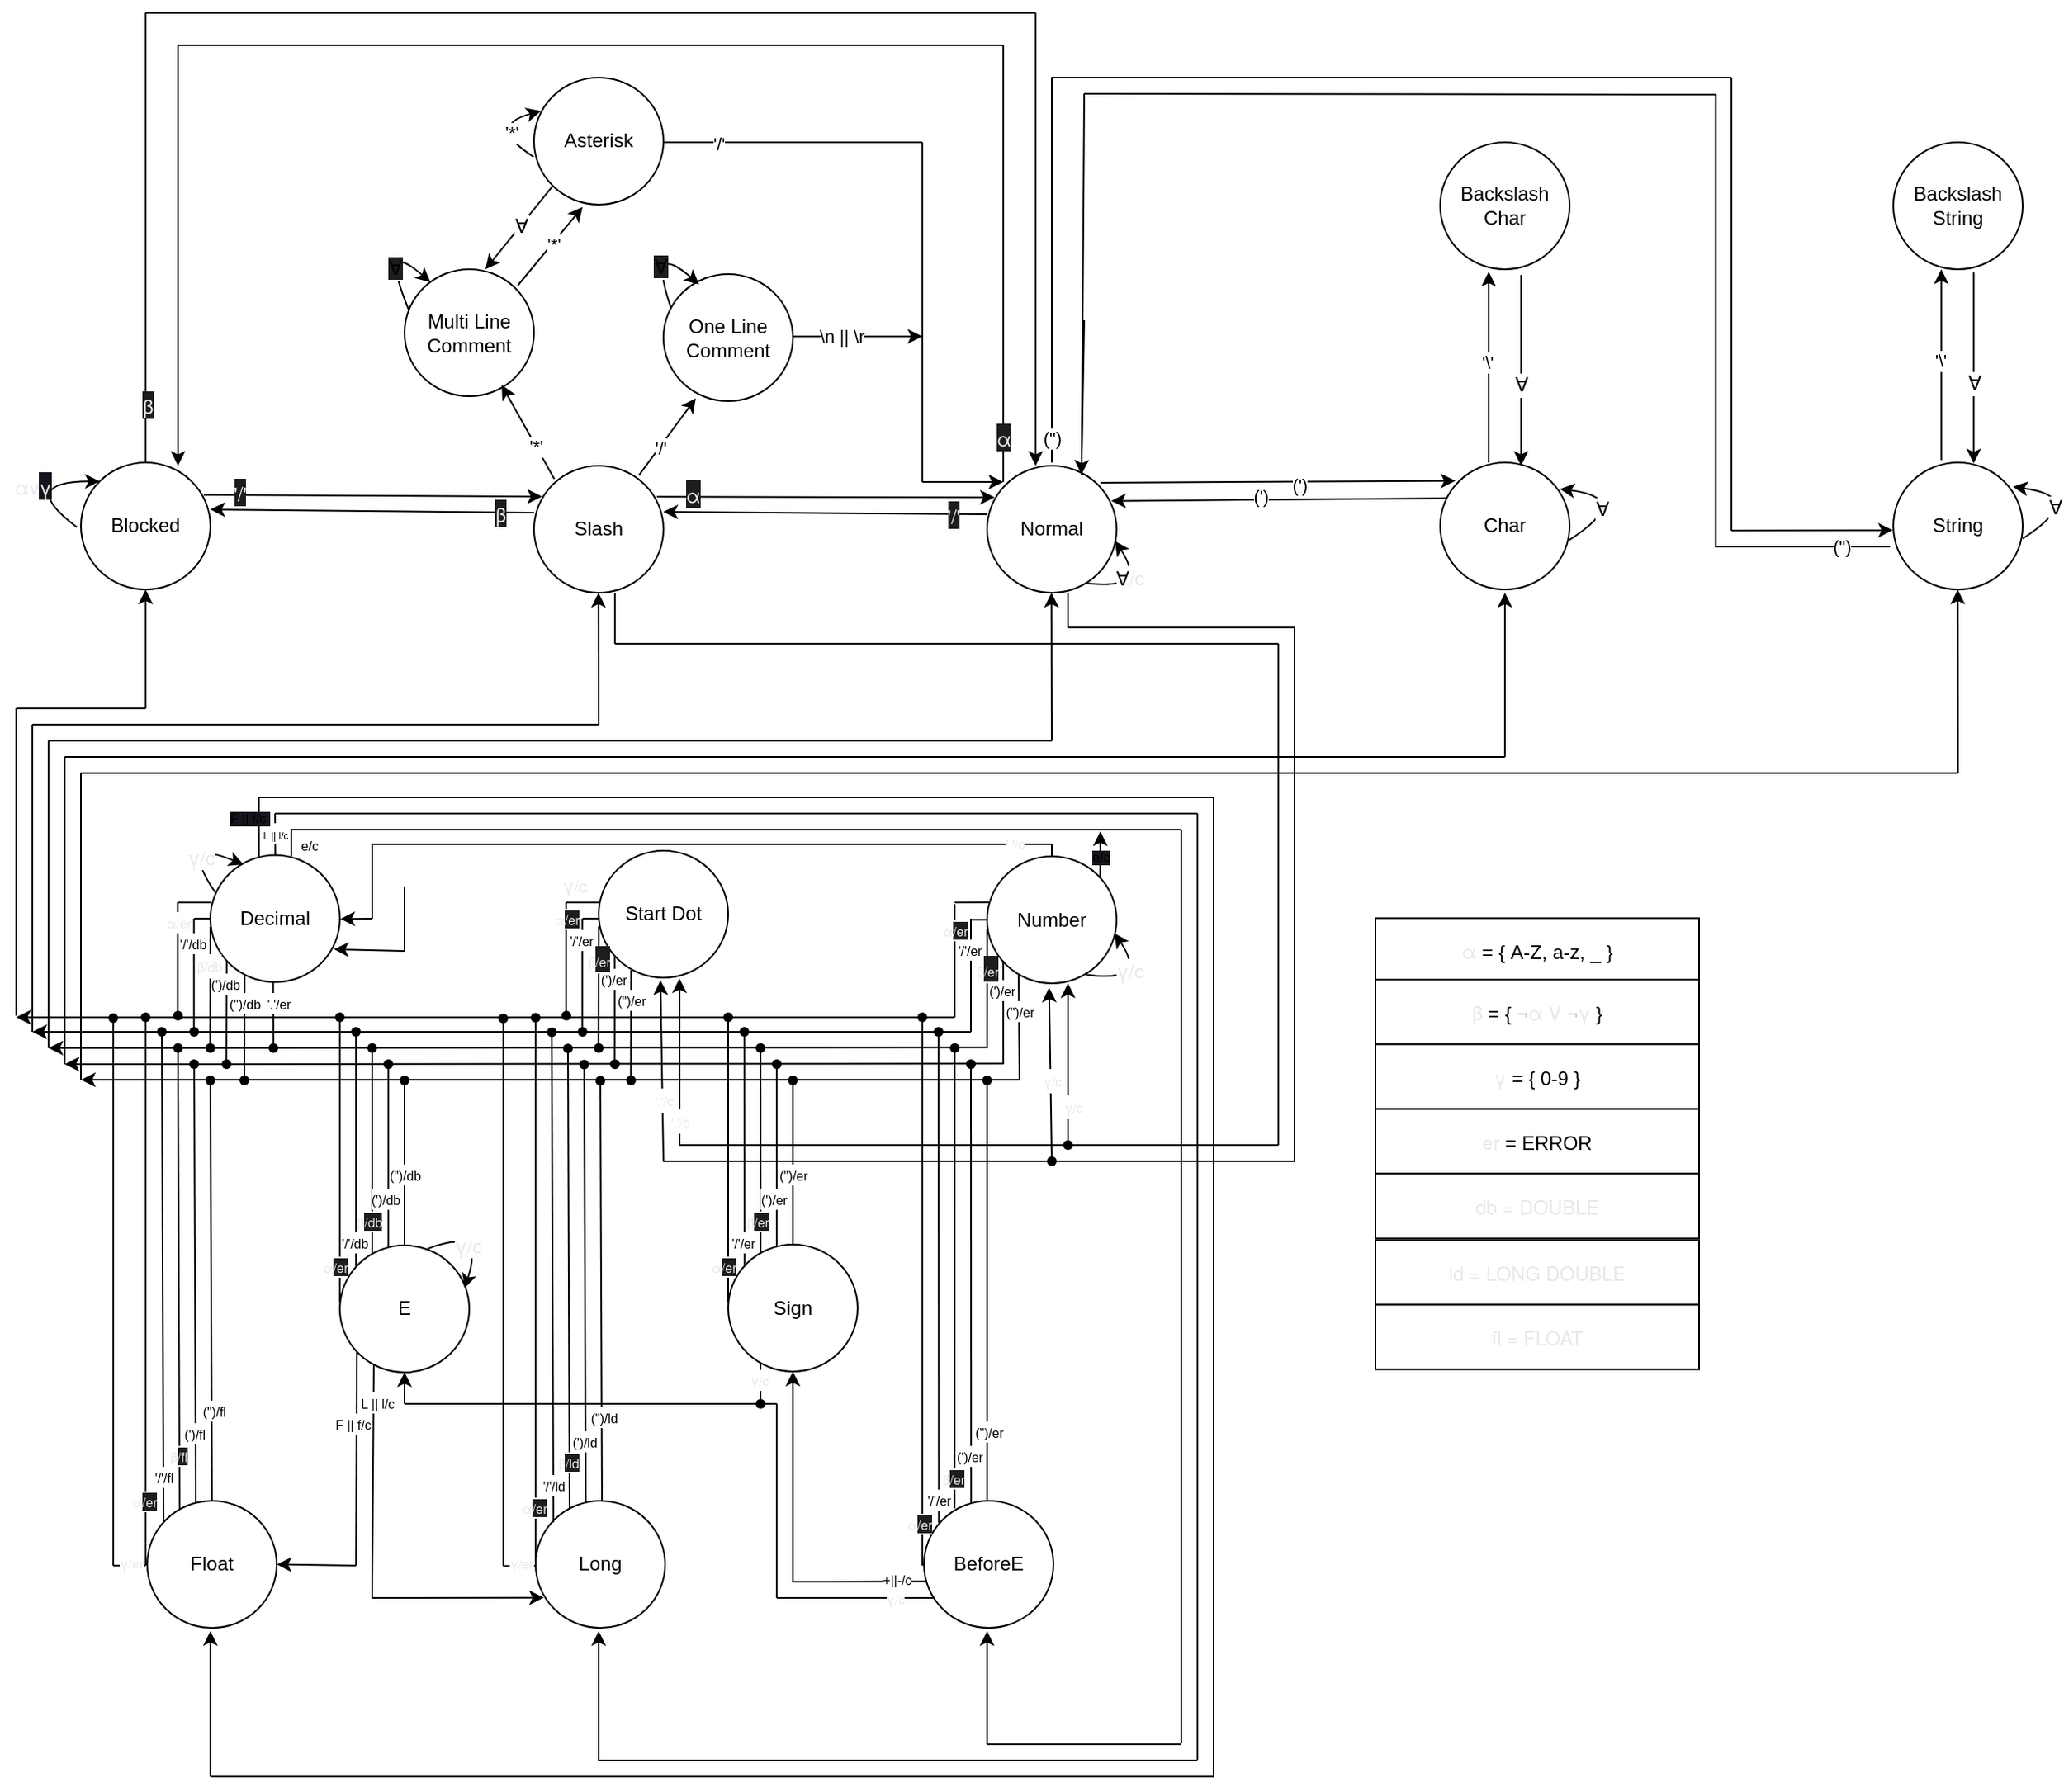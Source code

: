 <mxfile version="24.7.8">
  <diagram id="yPxyJZ8AM_hMuL3Unpa9" name="complex gitflow">
    <mxGraphModel dx="-3" dy="491" grid="1" gridSize="10" guides="1" tooltips="1" connect="1" arrows="1" fold="1" page="0" pageScale="1" pageWidth="1100" pageHeight="850" math="0" shadow="0">
      <root>
        <mxCell id="0" />
        <mxCell id="1" parent="0" />
        <mxCell id="qKHcGIX9wwEMC-N5MO3K-28" value="Normal" style="ellipse;whiteSpace=wrap;html=1;" parent="1" vertex="1">
          <mxGeometry x="1740" y="310" width="80" height="78.5" as="geometry" />
        </mxCell>
        <mxCell id="qKHcGIX9wwEMC-N5MO3K-29" value="Blocked" style="ellipse;whiteSpace=wrap;html=1;" parent="1" vertex="1">
          <mxGeometry x="1180" y="308" width="80" height="78.5" as="geometry" />
        </mxCell>
        <mxCell id="qKHcGIX9wwEMC-N5MO3K-30" value="Slash" style="ellipse;whiteSpace=wrap;html=1;" parent="1" vertex="1">
          <mxGeometry x="1460" y="310" width="80" height="78.5" as="geometry" />
        </mxCell>
        <mxCell id="qKHcGIX9wwEMC-N5MO3K-31" value="Char" style="ellipse;whiteSpace=wrap;html=1;" parent="1" vertex="1">
          <mxGeometry x="2020" y="308" width="80" height="78.5" as="geometry" />
        </mxCell>
        <mxCell id="qKHcGIX9wwEMC-N5MO3K-32" value="String" style="ellipse;whiteSpace=wrap;html=1;" parent="1" vertex="1">
          <mxGeometry x="2300" y="308" width="80" height="78.5" as="geometry" />
        </mxCell>
        <mxCell id="qKHcGIX9wwEMC-N5MO3K-33" value="Backslash&lt;br&gt;Char" style="ellipse;whiteSpace=wrap;html=1;" parent="1" vertex="1">
          <mxGeometry x="2020" y="110" width="80" height="78.5" as="geometry" />
        </mxCell>
        <mxCell id="qKHcGIX9wwEMC-N5MO3K-34" value="Backslash&lt;br&gt;String" style="ellipse;whiteSpace=wrap;html=1;" parent="1" vertex="1">
          <mxGeometry x="2300" y="110" width="80" height="78.5" as="geometry" />
        </mxCell>
        <mxCell id="qKHcGIX9wwEMC-N5MO3K-35" value="" style="endArrow=classic;html=1;rounded=0;exitX=1;exitY=0.5;exitDx=0;exitDy=0;entryX=0.118;entryY=0.144;entryDx=0;entryDy=0;entryPerimeter=0;" parent="1" target="qKHcGIX9wwEMC-N5MO3K-31" edge="1">
          <mxGeometry width="50" height="50" relative="1" as="geometry">
            <mxPoint x="1810.0" y="320.5" as="sourcePoint" />
            <mxPoint x="2010.0" y="318.5" as="targetPoint" />
          </mxGeometry>
        </mxCell>
        <mxCell id="qKHcGIX9wwEMC-N5MO3K-36" value="(&#39;)" style="edgeLabel;html=1;align=center;verticalAlign=middle;resizable=0;points=[];" parent="qKHcGIX9wwEMC-N5MO3K-35" vertex="1" connectable="0">
          <mxGeometry x="0.116" y="-2" relative="1" as="geometry">
            <mxPoint as="offset" />
          </mxGeometry>
        </mxCell>
        <mxCell id="qKHcGIX9wwEMC-N5MO3K-37" value="" style="endArrow=classic;html=1;rounded=0;exitX=0.054;exitY=0.281;exitDx=0;exitDy=0;entryX=0.959;entryY=0.277;entryDx=0;entryDy=0;entryPerimeter=0;exitPerimeter=0;" parent="1" source="qKHcGIX9wwEMC-N5MO3K-31" target="qKHcGIX9wwEMC-N5MO3K-28" edge="1">
          <mxGeometry width="50" height="50" relative="1" as="geometry">
            <mxPoint x="2020" y="330" as="sourcePoint" />
            <mxPoint x="1820" y="332" as="targetPoint" />
          </mxGeometry>
        </mxCell>
        <mxCell id="qKHcGIX9wwEMC-N5MO3K-38" value="(&#39;)" style="edgeLabel;html=1;align=center;verticalAlign=middle;resizable=0;points=[];" parent="qKHcGIX9wwEMC-N5MO3K-37" vertex="1" connectable="0">
          <mxGeometry x="0.116" y="-2" relative="1" as="geometry">
            <mxPoint as="offset" />
          </mxGeometry>
        </mxCell>
        <mxCell id="qKHcGIX9wwEMC-N5MO3K-40" value="" style="endArrow=classic;html=1;rounded=0;exitX=0.5;exitY=0;exitDx=0;exitDy=0;" parent="1" edge="1">
          <mxGeometry width="50" height="50" relative="1" as="geometry">
            <mxPoint x="2050" y="308" as="sourcePoint" />
            <mxPoint x="2050" y="190" as="targetPoint" />
          </mxGeometry>
        </mxCell>
        <mxCell id="qKHcGIX9wwEMC-N5MO3K-45" value="&#39;\&#39;" style="edgeLabel;html=1;align=center;verticalAlign=middle;resizable=0;points=[];" parent="qKHcGIX9wwEMC-N5MO3K-40" vertex="1" connectable="0">
          <mxGeometry x="0.048" y="1" relative="1" as="geometry">
            <mxPoint as="offset" />
          </mxGeometry>
        </mxCell>
        <mxCell id="qKHcGIX9wwEMC-N5MO3K-43" value="" style="endArrow=classic;html=1;rounded=0;exitX=0.5;exitY=0;exitDx=0;exitDy=0;" parent="1" edge="1">
          <mxGeometry width="50" height="50" relative="1" as="geometry">
            <mxPoint x="2070" y="192" as="sourcePoint" />
            <mxPoint x="2070" y="310" as="targetPoint" />
          </mxGeometry>
        </mxCell>
        <mxCell id="qKHcGIX9wwEMC-N5MO3K-44" value="&lt;span style=&quot;font-size: 12px;&quot;&gt;∀&lt;/span&gt;" style="edgeLabel;html=1;align=center;verticalAlign=middle;resizable=0;points=[];" parent="qKHcGIX9wwEMC-N5MO3K-43" vertex="1" connectable="0">
          <mxGeometry x="0.15" relative="1" as="geometry">
            <mxPoint as="offset" />
          </mxGeometry>
        </mxCell>
        <mxCell id="qKHcGIX9wwEMC-N5MO3K-46" value="" style="endArrow=classic;html=1;rounded=0;exitX=0.5;exitY=0;exitDx=0;exitDy=0;" parent="1" edge="1">
          <mxGeometry width="50" height="50" relative="1" as="geometry">
            <mxPoint x="2329.71" y="306.5" as="sourcePoint" />
            <mxPoint x="2329.71" y="188.5" as="targetPoint" />
          </mxGeometry>
        </mxCell>
        <mxCell id="qKHcGIX9wwEMC-N5MO3K-47" value="&#39;\&#39;" style="edgeLabel;html=1;align=center;verticalAlign=middle;resizable=0;points=[];" parent="qKHcGIX9wwEMC-N5MO3K-46" vertex="1" connectable="0">
          <mxGeometry x="0.048" y="1" relative="1" as="geometry">
            <mxPoint as="offset" />
          </mxGeometry>
        </mxCell>
        <mxCell id="qKHcGIX9wwEMC-N5MO3K-48" value="" style="endArrow=classic;html=1;rounded=0;exitX=0.5;exitY=0;exitDx=0;exitDy=0;" parent="1" edge="1">
          <mxGeometry width="50" height="50" relative="1" as="geometry">
            <mxPoint x="2349.71" y="190.5" as="sourcePoint" />
            <mxPoint x="2349.71" y="308.5" as="targetPoint" />
          </mxGeometry>
        </mxCell>
        <mxCell id="qKHcGIX9wwEMC-N5MO3K-49" value="&lt;span style=&quot;font-size: 12px;&quot;&gt;∀&lt;/span&gt;" style="edgeLabel;html=1;align=center;verticalAlign=middle;resizable=0;points=[];" parent="qKHcGIX9wwEMC-N5MO3K-48" vertex="1" connectable="0">
          <mxGeometry x="0.15" relative="1" as="geometry">
            <mxPoint as="offset" />
          </mxGeometry>
        </mxCell>
        <mxCell id="qKHcGIX9wwEMC-N5MO3K-51" value="" style="endArrow=none;html=1;rounded=0;" parent="1" edge="1">
          <mxGeometry width="50" height="50" relative="1" as="geometry">
            <mxPoint x="1780" y="308" as="sourcePoint" />
            <mxPoint x="1780" y="70" as="targetPoint" />
          </mxGeometry>
        </mxCell>
        <mxCell id="qKHcGIX9wwEMC-N5MO3K-62" value="(&quot;)" style="edgeLabel;html=1;align=center;verticalAlign=middle;resizable=0;points=[];" parent="qKHcGIX9wwEMC-N5MO3K-51" vertex="1" connectable="0">
          <mxGeometry x="-0.876" relative="1" as="geometry">
            <mxPoint as="offset" />
          </mxGeometry>
        </mxCell>
        <mxCell id="qKHcGIX9wwEMC-N5MO3K-52" value="" style="endArrow=none;html=1;rounded=0;" parent="1" edge="1">
          <mxGeometry width="50" height="50" relative="1" as="geometry">
            <mxPoint x="2200" y="70" as="sourcePoint" />
            <mxPoint x="1779.71" y="70" as="targetPoint" />
          </mxGeometry>
        </mxCell>
        <mxCell id="qKHcGIX9wwEMC-N5MO3K-53" value="" style="endArrow=none;html=1;rounded=0;" parent="1" edge="1">
          <mxGeometry width="50" height="50" relative="1" as="geometry">
            <mxPoint x="2200" y="350" as="sourcePoint" />
            <mxPoint x="2200" y="70" as="targetPoint" />
          </mxGeometry>
        </mxCell>
        <mxCell id="qKHcGIX9wwEMC-N5MO3K-54" value="" style="endArrow=classic;html=1;rounded=0;entryX=-0.003;entryY=0.533;entryDx=0;entryDy=0;entryPerimeter=0;" parent="1" target="qKHcGIX9wwEMC-N5MO3K-32" edge="1">
          <mxGeometry width="50" height="50" relative="1" as="geometry">
            <mxPoint x="2200" y="350" as="sourcePoint" />
            <mxPoint x="2310" y="300" as="targetPoint" />
          </mxGeometry>
        </mxCell>
        <mxCell id="qKHcGIX9wwEMC-N5MO3K-55" value="" style="endArrow=none;html=1;rounded=0;exitX=0.73;exitY=0.076;exitDx=0;exitDy=0;exitPerimeter=0;" parent="1" source="qKHcGIX9wwEMC-N5MO3K-28" edge="1">
          <mxGeometry width="50" height="50" relative="1" as="geometry">
            <mxPoint x="1770.29" y="318.5" as="sourcePoint" />
            <mxPoint x="1800" y="80" as="targetPoint" />
          </mxGeometry>
        </mxCell>
        <mxCell id="qKHcGIX9wwEMC-N5MO3K-56" value="" style="endArrow=none;html=1;rounded=0;" parent="1" edge="1">
          <mxGeometry width="50" height="50" relative="1" as="geometry">
            <mxPoint x="2190.29" y="80.5" as="sourcePoint" />
            <mxPoint x="1800" y="80" as="targetPoint" />
          </mxGeometry>
        </mxCell>
        <mxCell id="qKHcGIX9wwEMC-N5MO3K-57" value="" style="endArrow=none;html=1;rounded=0;" parent="1" edge="1">
          <mxGeometry width="50" height="50" relative="1" as="geometry">
            <mxPoint x="2190.29" y="360.5" as="sourcePoint" />
            <mxPoint x="2190.29" y="80.5" as="targetPoint" />
          </mxGeometry>
        </mxCell>
        <mxCell id="qKHcGIX9wwEMC-N5MO3K-59" value="" style="endArrow=none;html=1;rounded=0;" parent="1" edge="1">
          <mxGeometry width="50" height="50" relative="1" as="geometry">
            <mxPoint x="2190" y="360" as="sourcePoint" />
            <mxPoint x="2298" y="360" as="targetPoint" />
          </mxGeometry>
        </mxCell>
        <mxCell id="qKHcGIX9wwEMC-N5MO3K-60" value="(&quot;)" style="edgeLabel;html=1;align=center;verticalAlign=middle;resizable=0;points=[];" parent="qKHcGIX9wwEMC-N5MO3K-59" vertex="1" connectable="0">
          <mxGeometry x="0.44" relative="1" as="geometry">
            <mxPoint as="offset" />
          </mxGeometry>
        </mxCell>
        <mxCell id="qKHcGIX9wwEMC-N5MO3K-63" value="" style="endArrow=classic;html=1;rounded=0;entryX=0.729;entryY=0.069;entryDx=0;entryDy=0;entryPerimeter=0;" parent="1" target="qKHcGIX9wwEMC-N5MO3K-28" edge="1">
          <mxGeometry width="50" height="50" relative="1" as="geometry">
            <mxPoint x="1800" y="220" as="sourcePoint" />
            <mxPoint x="1950" y="240" as="targetPoint" />
          </mxGeometry>
        </mxCell>
        <mxCell id="qKHcGIX9wwEMC-N5MO3K-64" value="One Line Comment" style="ellipse;whiteSpace=wrap;html=1;" parent="1" vertex="1">
          <mxGeometry x="1540" y="191.5" width="80" height="78.5" as="geometry" />
        </mxCell>
        <mxCell id="qKHcGIX9wwEMC-N5MO3K-65" value="Multi Line Comment" style="ellipse;whiteSpace=wrap;html=1;" parent="1" vertex="1">
          <mxGeometry x="1380" y="188.5" width="80" height="78.5" as="geometry" />
        </mxCell>
        <mxCell id="qKHcGIX9wwEMC-N5MO3K-66" value="Asterisk" style="ellipse;whiteSpace=wrap;html=1;" parent="1" vertex="1">
          <mxGeometry x="1460" y="70" width="80" height="78.5" as="geometry" />
        </mxCell>
        <mxCell id="qKHcGIX9wwEMC-N5MO3K-68" value="" style="endArrow=none;html=1;rounded=0;" parent="1" edge="1">
          <mxGeometry width="50" height="50" relative="1" as="geometry">
            <mxPoint x="1540" y="110" as="sourcePoint" />
            <mxPoint x="1700" y="110" as="targetPoint" />
          </mxGeometry>
        </mxCell>
        <mxCell id="qKHcGIX9wwEMC-N5MO3K-76" value="&#39;/&#39;" style="edgeLabel;html=1;align=center;verticalAlign=middle;resizable=0;points=[];" parent="qKHcGIX9wwEMC-N5MO3K-68" vertex="1" connectable="0">
          <mxGeometry x="-0.584" y="-1" relative="1" as="geometry">
            <mxPoint as="offset" />
          </mxGeometry>
        </mxCell>
        <mxCell id="qKHcGIX9wwEMC-N5MO3K-69" value="" style="endArrow=none;html=1;rounded=0;" parent="1" edge="1">
          <mxGeometry width="50" height="50" relative="1" as="geometry">
            <mxPoint x="1700" y="320" as="sourcePoint" />
            <mxPoint x="1700" y="110" as="targetPoint" />
          </mxGeometry>
        </mxCell>
        <mxCell id="qKHcGIX9wwEMC-N5MO3K-71" value="" style="endArrow=classic;html=1;rounded=0;" parent="1" edge="1">
          <mxGeometry width="50" height="50" relative="1" as="geometry">
            <mxPoint x="1700" y="320" as="sourcePoint" />
            <mxPoint x="1750" y="320" as="targetPoint" />
          </mxGeometry>
        </mxCell>
        <mxCell id="qKHcGIX9wwEMC-N5MO3K-72" value="" style="endArrow=classic;html=1;rounded=0;" parent="1" edge="1">
          <mxGeometry width="50" height="50" relative="1" as="geometry">
            <mxPoint x="1450" y="198.5" as="sourcePoint" />
            <mxPoint x="1490" y="150" as="targetPoint" />
          </mxGeometry>
        </mxCell>
        <mxCell id="qKHcGIX9wwEMC-N5MO3K-75" value="&#39;*&#39;" style="edgeLabel;html=1;align=center;verticalAlign=middle;resizable=0;points=[];" parent="qKHcGIX9wwEMC-N5MO3K-72" vertex="1" connectable="0">
          <mxGeometry x="0.079" relative="1" as="geometry">
            <mxPoint as="offset" />
          </mxGeometry>
        </mxCell>
        <mxCell id="qKHcGIX9wwEMC-N5MO3K-73" value="" style="endArrow=classic;html=1;rounded=0;entryX=0.374;entryY=1.028;entryDx=0;entryDy=0;entryPerimeter=0;exitX=0;exitY=1;exitDx=0;exitDy=0;" parent="1" source="qKHcGIX9wwEMC-N5MO3K-66" edge="1">
          <mxGeometry width="50" height="50" relative="1" as="geometry">
            <mxPoint x="1470" y="141" as="sourcePoint" />
            <mxPoint x="1430" y="188.5" as="targetPoint" />
          </mxGeometry>
        </mxCell>
        <mxCell id="qKHcGIX9wwEMC-N5MO3K-74" value="&lt;span style=&quot;font-size: 12px;&quot;&gt;∀&lt;/span&gt;" style="edgeLabel;html=1;align=center;verticalAlign=middle;resizable=0;points=[];" parent="qKHcGIX9wwEMC-N5MO3K-73" vertex="1" connectable="0">
          <mxGeometry x="-0.051" relative="1" as="geometry">
            <mxPoint as="offset" />
          </mxGeometry>
        </mxCell>
        <mxCell id="qKHcGIX9wwEMC-N5MO3K-77" value="" style="endArrow=classic;html=1;rounded=0;exitX=0.81;exitY=0.076;exitDx=0;exitDy=0;exitPerimeter=0;entryX=0.25;entryY=0.977;entryDx=0;entryDy=0;entryPerimeter=0;" parent="1" source="qKHcGIX9wwEMC-N5MO3K-30" target="qKHcGIX9wwEMC-N5MO3K-64" edge="1">
          <mxGeometry width="50" height="50" relative="1" as="geometry">
            <mxPoint x="1520" y="317" as="sourcePoint" />
            <mxPoint x="1570" y="267" as="targetPoint" />
          </mxGeometry>
        </mxCell>
        <mxCell id="qKHcGIX9wwEMC-N5MO3K-78" value="&#39;/&#39;" style="edgeLabel;html=1;align=center;verticalAlign=middle;resizable=0;points=[];" parent="qKHcGIX9wwEMC-N5MO3K-77" vertex="1" connectable="0">
          <mxGeometry x="-0.296" relative="1" as="geometry">
            <mxPoint as="offset" />
          </mxGeometry>
        </mxCell>
        <mxCell id="qKHcGIX9wwEMC-N5MO3K-79" value="" style="endArrow=classic;html=1;rounded=0;" parent="1" edge="1">
          <mxGeometry width="50" height="50" relative="1" as="geometry">
            <mxPoint x="1620" y="230" as="sourcePoint" />
            <mxPoint x="1700" y="230" as="targetPoint" />
          </mxGeometry>
        </mxCell>
        <mxCell id="qKHcGIX9wwEMC-N5MO3K-80" value="\n || \r" style="edgeLabel;html=1;align=center;verticalAlign=middle;resizable=0;points=[];" parent="qKHcGIX9wwEMC-N5MO3K-79" vertex="1" connectable="0">
          <mxGeometry x="-0.259" relative="1" as="geometry">
            <mxPoint as="offset" />
          </mxGeometry>
        </mxCell>
        <mxCell id="qKHcGIX9wwEMC-N5MO3K-81" value="" style="endArrow=classic;html=1;rounded=0;exitX=0.157;exitY=0.104;exitDx=0;exitDy=0;exitPerimeter=0;entryX=0.75;entryY=0.911;entryDx=0;entryDy=0;entryPerimeter=0;" parent="1" source="qKHcGIX9wwEMC-N5MO3K-30" target="qKHcGIX9wwEMC-N5MO3K-65" edge="1">
          <mxGeometry width="50" height="50" relative="1" as="geometry">
            <mxPoint x="1470" y="315" as="sourcePoint" />
            <mxPoint x="1450" y="270" as="targetPoint" />
          </mxGeometry>
        </mxCell>
        <mxCell id="qKHcGIX9wwEMC-N5MO3K-82" value="&#39;*&#39;" style="edgeLabel;html=1;align=center;verticalAlign=middle;resizable=0;points=[];" parent="qKHcGIX9wwEMC-N5MO3K-81" vertex="1" connectable="0">
          <mxGeometry x="-0.296" relative="1" as="geometry">
            <mxPoint as="offset" />
          </mxGeometry>
        </mxCell>
        <mxCell id="qKHcGIX9wwEMC-N5MO3K-83" value="" style="endArrow=none;html=1;rounded=0;" parent="1" edge="1">
          <mxGeometry width="50" height="50" relative="1" as="geometry">
            <mxPoint x="1750" y="320" as="sourcePoint" />
            <mxPoint x="1750" y="50" as="targetPoint" />
          </mxGeometry>
        </mxCell>
        <mxCell id="qKHcGIX9wwEMC-N5MO3K-98" value="&lt;span style=&quot;color: rgb(232, 232, 232); font-family: &amp;quot;Google Sans&amp;quot;, &amp;quot;Helvetica Neue&amp;quot;, sans-serif; font-size: 12px; text-align: left; text-wrap: wrap; background-color: rgb(27, 29, 30);&quot;&gt;α&lt;/span&gt;" style="edgeLabel;html=1;align=center;verticalAlign=middle;resizable=0;points=[];" parent="qKHcGIX9wwEMC-N5MO3K-83" vertex="1" connectable="0">
          <mxGeometry x="-0.797" relative="1" as="geometry">
            <mxPoint as="offset" />
          </mxGeometry>
        </mxCell>
        <mxCell id="qKHcGIX9wwEMC-N5MO3K-84" value="" style="endArrow=none;html=1;rounded=0;" parent="1" edge="1">
          <mxGeometry width="50" height="50" relative="1" as="geometry">
            <mxPoint x="1240" y="50" as="sourcePoint" />
            <mxPoint x="1750" y="50" as="targetPoint" />
          </mxGeometry>
        </mxCell>
        <mxCell id="qKHcGIX9wwEMC-N5MO3K-85" value="" style="endArrow=classic;html=1;rounded=0;entryX=0.75;entryY=0.025;entryDx=0;entryDy=0;entryPerimeter=0;" parent="1" target="qKHcGIX9wwEMC-N5MO3K-29" edge="1">
          <mxGeometry width="50" height="50" relative="1" as="geometry">
            <mxPoint x="1240" y="50" as="sourcePoint" />
            <mxPoint x="1350" y="140" as="targetPoint" />
          </mxGeometry>
        </mxCell>
        <mxCell id="qKHcGIX9wwEMC-N5MO3K-86" value="" style="endArrow=none;html=1;rounded=0;exitX=0.5;exitY=0;exitDx=0;exitDy=0;" parent="1" source="qKHcGIX9wwEMC-N5MO3K-29" edge="1">
          <mxGeometry width="50" height="50" relative="1" as="geometry">
            <mxPoint x="1160" y="255.75" as="sourcePoint" />
            <mxPoint x="1220" y="30" as="targetPoint" />
          </mxGeometry>
        </mxCell>
        <mxCell id="qKHcGIX9wwEMC-N5MO3K-90" value="&lt;span style=&quot;color: rgb(232, 232, 232); font-family: &amp;quot;Google Sans&amp;quot;, &amp;quot;Helvetica Neue&amp;quot;, sans-serif; font-size: 12px; text-align: left; text-wrap: wrap; background-color: rgb(27, 29, 30);&quot;&gt;β&lt;/span&gt;" style="edgeLabel;html=1;align=center;verticalAlign=middle;resizable=0;points=[];" parent="qKHcGIX9wwEMC-N5MO3K-86" vertex="1" connectable="0">
          <mxGeometry x="-0.748" y="-1" relative="1" as="geometry">
            <mxPoint as="offset" />
          </mxGeometry>
        </mxCell>
        <mxCell id="qKHcGIX9wwEMC-N5MO3K-87" value="" style="endArrow=none;html=1;rounded=0;" parent="1" edge="1">
          <mxGeometry width="50" height="50" relative="1" as="geometry">
            <mxPoint x="1220" y="30" as="sourcePoint" />
            <mxPoint x="1770" y="30" as="targetPoint" />
          </mxGeometry>
        </mxCell>
        <mxCell id="qKHcGIX9wwEMC-N5MO3K-88" value="" style="endArrow=classic;html=1;rounded=0;entryX=0.375;entryY=0;entryDx=0;entryDy=0;entryPerimeter=0;" parent="1" target="qKHcGIX9wwEMC-N5MO3K-28" edge="1">
          <mxGeometry width="50" height="50" relative="1" as="geometry">
            <mxPoint x="1770" y="30" as="sourcePoint" />
            <mxPoint x="1750" y="100" as="targetPoint" />
          </mxGeometry>
        </mxCell>
        <mxCell id="qKHcGIX9wwEMC-N5MO3K-91" value="&lt;font style=&quot;font-size: 12px;&quot;&gt;&lt;span style=&quot;color: rgb(232, 232, 232); font-family: &amp;quot;Google Sans&amp;quot;, &amp;quot;Helvetica Neue&amp;quot;, sans-serif; text-align: left; font-size: 12px;&quot;&gt;α&amp;nbsp;&lt;/span&gt;= { A-Z, a-z, _ }&lt;/font&gt;" style="rounded=0;whiteSpace=wrap;html=1;fontSize=12;" parent="1" vertex="1">
          <mxGeometry x="1980" y="589.72" width="200" height="40" as="geometry" />
        </mxCell>
        <mxCell id="qKHcGIX9wwEMC-N5MO3K-92" value="&lt;font style=&quot;font-size: 12px;&quot;&gt;&lt;span style=&quot;color: rgb(232, 232, 232); font-family: &amp;quot;Google Sans&amp;quot;, &amp;quot;Helvetica Neue&amp;quot;, sans-serif; text-align: left; font-size: 12px;&quot;&gt;β&lt;/span&gt;&lt;span style=&quot;color: rgb(232, 232, 232); font-family: &amp;quot;Google Sans&amp;quot;, &amp;quot;Helvetica Neue&amp;quot;, sans-serif; text-align: left; font-size: 12px;&quot;&gt;&amp;nbsp;&lt;/span&gt;= {&amp;nbsp;&lt;span style=&quot;color: rgb(189, 193, 198); font-family: &amp;quot;Helvetica Neue&amp;quot;, sans-serif; text-align: left; font-size: 12px;&quot;&gt;¬&lt;/span&gt;&lt;span style=&quot;color: rgb(232, 232, 232); font-family: &amp;quot;Google Sans&amp;quot;, &amp;quot;Helvetica Neue&amp;quot;, sans-serif; text-align: left; font-size: 12px;&quot;&gt;α V&amp;nbsp;&lt;/span&gt;&lt;span style=&quot;color: rgb(189, 193, 198); font-family: &amp;quot;Helvetica Neue&amp;quot;, sans-serif; text-align: left; font-size: 12px;&quot;&gt;¬&lt;/span&gt;&lt;span style=&quot;color: rgb(232, 232, 232); font-family: &amp;quot;Google Sans&amp;quot;, &amp;quot;Helvetica Neue&amp;quot;, sans-serif; text-align: left; font-size: 12px;&quot;&gt;γ&lt;/span&gt;&amp;nbsp;}&lt;/font&gt;" style="rounded=0;whiteSpace=wrap;html=1;fontSize=12;" parent="1" vertex="1">
          <mxGeometry x="1980" y="627.72" width="200" height="40" as="geometry" />
        </mxCell>
        <mxCell id="qKHcGIX9wwEMC-N5MO3K-93" value="&lt;font style=&quot;font-size: 12px;&quot;&gt;&lt;span style=&quot;text-align: left; font-size: 12px;&quot;&gt;&lt;font style=&quot;font-size: 12px;&quot; face=&quot;Google Sans, Helvetica Neue, sans-serif&quot; color=&quot;#e8e8e8&quot;&gt;γ&amp;nbsp;&lt;/font&gt;&lt;/span&gt;= { 0-9 }&lt;/font&gt;" style="rounded=0;whiteSpace=wrap;html=1;fontSize=12;" parent="1" vertex="1">
          <mxGeometry x="1980" y="667.72" width="200" height="40" as="geometry" />
        </mxCell>
        <mxCell id="qKHcGIX9wwEMC-N5MO3K-94" value="&lt;font style=&quot;font-size: 12px;&quot;&gt;&lt;span style=&quot;text-align: left; font-size: 12px;&quot;&gt;&lt;font style=&quot;font-size: 12px;&quot; face=&quot;Google Sans, Helvetica Neue, sans-serif&quot; color=&quot;#e8e8e8&quot;&gt;er&amp;nbsp;&lt;/font&gt;&lt;/span&gt;= ERROR&lt;/font&gt;" style="rounded=0;whiteSpace=wrap;html=1;fontSize=12;" parent="1" vertex="1">
          <mxGeometry x="1980" y="707.72" width="200" height="40" as="geometry" />
        </mxCell>
        <mxCell id="qKHcGIX9wwEMC-N5MO3K-95" value="&lt;div style=&quot;text-align: left; font-size: 12px;&quot;&gt;&lt;span style=&quot;background-color: initial; font-size: 12px;&quot;&gt;&lt;font style=&quot;font-size: 12px;&quot; face=&quot;Google Sans, Helvetica Neue, sans-serif&quot; color=&quot;#e8e8e8&quot;&gt;db = DOUBLE&lt;/font&gt;&lt;/span&gt;&lt;/div&gt;" style="rounded=0;whiteSpace=wrap;html=1;fontSize=12;" parent="1" vertex="1">
          <mxGeometry x="1980" y="747.72" width="200" height="40" as="geometry" />
        </mxCell>
        <mxCell id="qKHcGIX9wwEMC-N5MO3K-96" value="&lt;div style=&quot;text-align: left; font-size: 12px;&quot;&gt;&lt;span style=&quot;background-color: initial; font-size: 12px;&quot;&gt;&lt;font style=&quot;font-size: 12px;&quot; face=&quot;Google Sans, Helvetica Neue, sans-serif&quot; color=&quot;#e8e8e8&quot;&gt;ld = LONG DOUBLE&lt;/font&gt;&lt;/span&gt;&lt;/div&gt;" style="rounded=0;whiteSpace=wrap;html=1;fontSize=12;" parent="1" vertex="1">
          <mxGeometry x="1980" y="788.72" width="200" height="40" as="geometry" />
        </mxCell>
        <mxCell id="qKHcGIX9wwEMC-N5MO3K-97" value="&lt;div style=&quot;text-align: left; font-size: 12px;&quot;&gt;&lt;span style=&quot;background-color: initial; font-size: 12px;&quot;&gt;&lt;font style=&quot;font-size: 12px;&quot; face=&quot;Google Sans, Helvetica Neue, sans-serif&quot; color=&quot;#e8e8e8&quot;&gt;fl = FLOAT&lt;/font&gt;&lt;/span&gt;&lt;/div&gt;" style="rounded=0;whiteSpace=wrap;html=1;fontSize=12;" parent="1" vertex="1">
          <mxGeometry x="1980" y="828.72" width="200" height="40" as="geometry" />
        </mxCell>
        <mxCell id="qKHcGIX9wwEMC-N5MO3K-99" value="" style="endArrow=classic;html=1;rounded=0;entryX=0.059;entryY=0.249;entryDx=0;entryDy=0;entryPerimeter=0;exitX=0.949;exitY=0.244;exitDx=0;exitDy=0;exitPerimeter=0;" parent="1" source="qKHcGIX9wwEMC-N5MO3K-30" target="qKHcGIX9wwEMC-N5MO3K-28" edge="1">
          <mxGeometry width="50" height="50" relative="1" as="geometry">
            <mxPoint x="1550" y="330" as="sourcePoint" />
            <mxPoint x="1610" y="340" as="targetPoint" />
          </mxGeometry>
        </mxCell>
        <mxCell id="qKHcGIX9wwEMC-N5MO3K-100" value="&lt;span style=&quot;color: rgb(232, 232, 232); font-family: &amp;quot;Google Sans&amp;quot;, &amp;quot;Helvetica Neue&amp;quot;, sans-serif; font-size: 12px; text-align: left; text-wrap: wrap; background-color: rgb(27, 29, 30);&quot;&gt;α&lt;/span&gt;" style="edgeLabel;html=1;align=center;verticalAlign=middle;resizable=0;points=[];" parent="qKHcGIX9wwEMC-N5MO3K-99" vertex="1" connectable="0">
          <mxGeometry x="-0.792" y="1" relative="1" as="geometry">
            <mxPoint as="offset" />
          </mxGeometry>
        </mxCell>
        <mxCell id="qKHcGIX9wwEMC-N5MO3K-101" value="" style="endArrow=classic;html=1;rounded=0;entryX=0.999;entryY=0.363;entryDx=0;entryDy=0;entryPerimeter=0;" parent="1" target="qKHcGIX9wwEMC-N5MO3K-30" edge="1">
          <mxGeometry width="50" height="50" relative="1" as="geometry">
            <mxPoint x="1740" y="340" as="sourcePoint" />
            <mxPoint x="1540" y="338" as="targetPoint" />
          </mxGeometry>
        </mxCell>
        <mxCell id="qKHcGIX9wwEMC-N5MO3K-102" value="&lt;div style=&quot;text-align: left;&quot;&gt;&lt;font face=&quot;Google Sans, Helvetica Neue, sans-serif&quot; color=&quot;#e8e8e8&quot;&gt;&lt;span style=&quot;font-size: 12px; text-wrap: wrap; background-color: rgb(27, 29, 30);&quot;&gt;&#39;/&#39;&lt;/span&gt;&lt;/font&gt;&lt;/div&gt;" style="edgeLabel;html=1;align=center;verticalAlign=middle;resizable=0;points=[];" parent="qKHcGIX9wwEMC-N5MO3K-101" vertex="1" connectable="0">
          <mxGeometry x="-0.792" y="1" relative="1" as="geometry">
            <mxPoint as="offset" />
          </mxGeometry>
        </mxCell>
        <mxCell id="qKHcGIX9wwEMC-N5MO3K-103" value="" style="endArrow=classic;html=1;rounded=0;entryX=0.059;entryY=0.249;entryDx=0;entryDy=0;entryPerimeter=0;exitX=0.949;exitY=0.244;exitDx=0;exitDy=0;exitPerimeter=0;" parent="1" edge="1">
          <mxGeometry width="50" height="50" relative="1" as="geometry">
            <mxPoint x="1256" y="328" as="sourcePoint" />
            <mxPoint x="1465" y="329" as="targetPoint" />
          </mxGeometry>
        </mxCell>
        <mxCell id="qKHcGIX9wwEMC-N5MO3K-104" value="&lt;div style=&quot;text-align: left;&quot;&gt;&lt;font face=&quot;Google Sans, Helvetica Neue, sans-serif&quot; color=&quot;#e8e8e8&quot;&gt;&lt;span style=&quot;font-size: 12px; text-wrap: wrap; background-color: rgb(27, 29, 30);&quot;&gt;&#39;/&#39;&lt;/span&gt;&lt;/font&gt;&lt;/div&gt;" style="edgeLabel;html=1;align=center;verticalAlign=middle;resizable=0;points=[];" parent="qKHcGIX9wwEMC-N5MO3K-103" vertex="1" connectable="0">
          <mxGeometry x="-0.792" y="1" relative="1" as="geometry">
            <mxPoint as="offset" />
          </mxGeometry>
        </mxCell>
        <mxCell id="qKHcGIX9wwEMC-N5MO3K-105" value="" style="endArrow=classic;html=1;rounded=0;entryX=0.999;entryY=0.363;entryDx=0;entryDy=0;entryPerimeter=0;" parent="1" edge="1">
          <mxGeometry width="50" height="50" relative="1" as="geometry">
            <mxPoint x="1460" y="339" as="sourcePoint" />
            <mxPoint x="1260" y="337" as="targetPoint" />
          </mxGeometry>
        </mxCell>
        <mxCell id="qKHcGIX9wwEMC-N5MO3K-106" value="&lt;div style=&quot;text-align: left;&quot;&gt;&lt;span style=&quot;color: rgb(232, 232, 232); font-family: &amp;quot;Google Sans&amp;quot;, &amp;quot;Helvetica Neue&amp;quot;, sans-serif; font-size: 12px; text-wrap: wrap; background-color: rgb(27, 29, 30);&quot;&gt;β&lt;/span&gt;&lt;br&gt;&lt;/div&gt;" style="edgeLabel;html=1;align=center;verticalAlign=middle;resizable=0;points=[];" parent="qKHcGIX9wwEMC-N5MO3K-105" vertex="1" connectable="0">
          <mxGeometry x="-0.792" y="1" relative="1" as="geometry">
            <mxPoint as="offset" />
          </mxGeometry>
        </mxCell>
        <mxCell id="qKHcGIX9wwEMC-N5MO3K-107" value="" style="endArrow=classic;html=1;rounded=0;" parent="1" edge="1">
          <mxGeometry width="50" height="50" relative="1" as="geometry">
            <mxPoint x="1220" y="460" as="sourcePoint" />
            <mxPoint x="1220" y="386.5" as="targetPoint" />
          </mxGeometry>
        </mxCell>
        <mxCell id="qKHcGIX9wwEMC-N5MO3K-108" value="" style="endArrow=classic;html=1;rounded=0;" parent="1" edge="1">
          <mxGeometry width="50" height="50" relative="1" as="geometry">
            <mxPoint x="1500" y="470" as="sourcePoint" />
            <mxPoint x="1499.86" y="388.5" as="targetPoint" />
          </mxGeometry>
        </mxCell>
        <mxCell id="qKHcGIX9wwEMC-N5MO3K-109" value="" style="endArrow=classic;html=1;rounded=0;" parent="1" edge="1">
          <mxGeometry width="50" height="50" relative="1" as="geometry">
            <mxPoint x="1780" y="480" as="sourcePoint" />
            <mxPoint x="1779.79" y="388.5" as="targetPoint" />
          </mxGeometry>
        </mxCell>
        <mxCell id="qKHcGIX9wwEMC-N5MO3K-110" value="" style="endArrow=classic;html=1;rounded=0;" parent="1" edge="1">
          <mxGeometry width="50" height="50" relative="1" as="geometry">
            <mxPoint x="2060" y="490" as="sourcePoint" />
            <mxPoint x="2060" y="388.5" as="targetPoint" />
          </mxGeometry>
        </mxCell>
        <mxCell id="qKHcGIX9wwEMC-N5MO3K-111" value="" style="endArrow=classic;html=1;rounded=0;" parent="1" edge="1">
          <mxGeometry width="50" height="50" relative="1" as="geometry">
            <mxPoint x="2340" y="500" as="sourcePoint" />
            <mxPoint x="2339.83" y="386.5" as="targetPoint" />
          </mxGeometry>
        </mxCell>
        <mxCell id="qKHcGIX9wwEMC-N5MO3K-112" value="" style="endArrow=none;html=1;rounded=0;" parent="1" edge="1">
          <mxGeometry width="50" height="50" relative="1" as="geometry">
            <mxPoint x="1140" y="460" as="sourcePoint" />
            <mxPoint x="1220" y="460" as="targetPoint" />
          </mxGeometry>
        </mxCell>
        <mxCell id="qKHcGIX9wwEMC-N5MO3K-114" value="" style="endArrow=none;html=1;rounded=0;spacingLeft=-1;" parent="1" edge="1">
          <mxGeometry width="50" height="50" relative="1" as="geometry">
            <mxPoint x="1150" y="470" as="sourcePoint" />
            <mxPoint x="1500" y="470" as="targetPoint" />
          </mxGeometry>
        </mxCell>
        <mxCell id="qKHcGIX9wwEMC-N5MO3K-115" value="" style="endArrow=none;html=1;rounded=0;" parent="1" edge="1">
          <mxGeometry width="50" height="50" relative="1" as="geometry">
            <mxPoint x="1160" y="480" as="sourcePoint" />
            <mxPoint x="1780" y="480" as="targetPoint" />
          </mxGeometry>
        </mxCell>
        <mxCell id="qKHcGIX9wwEMC-N5MO3K-116" value="" style="endArrow=none;html=1;rounded=0;" parent="1" edge="1">
          <mxGeometry width="50" height="50" relative="1" as="geometry">
            <mxPoint x="1170" y="490" as="sourcePoint" />
            <mxPoint x="2060" y="490" as="targetPoint" />
          </mxGeometry>
        </mxCell>
        <mxCell id="qKHcGIX9wwEMC-N5MO3K-117" value="" style="endArrow=none;html=1;rounded=0;" parent="1" edge="1">
          <mxGeometry width="50" height="50" relative="1" as="geometry">
            <mxPoint x="1180" y="500" as="sourcePoint" />
            <mxPoint x="2340" y="500" as="targetPoint" />
          </mxGeometry>
        </mxCell>
        <mxCell id="qKHcGIX9wwEMC-N5MO3K-118" value="" style="endArrow=none;html=1;rounded=0;" parent="1" edge="1">
          <mxGeometry width="50" height="50" relative="1" as="geometry">
            <mxPoint x="1140" y="650" as="sourcePoint" />
            <mxPoint x="1140" y="460" as="targetPoint" />
          </mxGeometry>
        </mxCell>
        <mxCell id="qKHcGIX9wwEMC-N5MO3K-119" value="" style="endArrow=none;html=1;rounded=0;" parent="1" edge="1">
          <mxGeometry width="50" height="50" relative="1" as="geometry">
            <mxPoint x="1150" y="660" as="sourcePoint" />
            <mxPoint x="1150" y="470" as="targetPoint" />
          </mxGeometry>
        </mxCell>
        <mxCell id="qKHcGIX9wwEMC-N5MO3K-120" value="" style="endArrow=none;html=1;rounded=0;" parent="1" edge="1">
          <mxGeometry width="50" height="50" relative="1" as="geometry">
            <mxPoint x="1160" y="670" as="sourcePoint" />
            <mxPoint x="1160" y="480" as="targetPoint" />
          </mxGeometry>
        </mxCell>
        <mxCell id="qKHcGIX9wwEMC-N5MO3K-121" value="" style="endArrow=none;html=1;rounded=0;" parent="1" edge="1">
          <mxGeometry width="50" height="50" relative="1" as="geometry">
            <mxPoint x="1170" y="680" as="sourcePoint" />
            <mxPoint x="1170" y="490" as="targetPoint" />
          </mxGeometry>
        </mxCell>
        <mxCell id="qKHcGIX9wwEMC-N5MO3K-122" value="" style="endArrow=none;html=1;rounded=0;" parent="1" edge="1">
          <mxGeometry width="50" height="50" relative="1" as="geometry">
            <mxPoint x="1180" y="690" as="sourcePoint" />
            <mxPoint x="1180" y="500" as="targetPoint" />
          </mxGeometry>
        </mxCell>
        <mxCell id="qKHcGIX9wwEMC-N5MO3K-123" value="Number" style="ellipse;whiteSpace=wrap;html=1;" parent="1" vertex="1">
          <mxGeometry x="1740" y="551.5" width="80" height="78.5" as="geometry" />
        </mxCell>
        <mxCell id="qKHcGIX9wwEMC-N5MO3K-124" value="Start Dot" style="ellipse;whiteSpace=wrap;html=1;" parent="1" vertex="1">
          <mxGeometry x="1500" y="548" width="80" height="78.5" as="geometry" />
        </mxCell>
        <mxCell id="qKHcGIX9wwEMC-N5MO3K-125" value="Decimal" style="ellipse;whiteSpace=wrap;html=1;" parent="1" vertex="1">
          <mxGeometry x="1260" y="550.75" width="80" height="78.5" as="geometry" />
        </mxCell>
        <mxCell id="qKHcGIX9wwEMC-N5MO3K-127" value="BeforeE" style="ellipse;whiteSpace=wrap;html=1;" parent="1" vertex="1">
          <mxGeometry x="1701" y="950" width="80" height="78.5" as="geometry" />
        </mxCell>
        <mxCell id="qKHcGIX9wwEMC-N5MO3K-128" value="Long" style="ellipse;whiteSpace=wrap;html=1;" parent="1" vertex="1">
          <mxGeometry x="1461" y="950" width="80" height="78.5" as="geometry" />
        </mxCell>
        <mxCell id="qKHcGIX9wwEMC-N5MO3K-129" value="Float" style="ellipse;whiteSpace=wrap;html=1;" parent="1" vertex="1">
          <mxGeometry x="1221" y="950" width="80" height="78.5" as="geometry" />
        </mxCell>
        <mxCell id="qKHcGIX9wwEMC-N5MO3K-130" value="Sign" style="ellipse;whiteSpace=wrap;html=1;" parent="1" vertex="1">
          <mxGeometry x="1580" y="791.5" width="80" height="78.5" as="geometry" />
        </mxCell>
        <mxCell id="qKHcGIX9wwEMC-N5MO3K-131" value="E" style="ellipse;whiteSpace=wrap;html=1;" parent="1" vertex="1">
          <mxGeometry x="1340" y="792" width="80" height="78.5" as="geometry" />
        </mxCell>
        <mxCell id="qKHcGIX9wwEMC-N5MO3K-134" value="" style="endArrow=none;html=1;rounded=0;" parent="1" edge="1">
          <mxGeometry width="50" height="50" relative="1" as="geometry">
            <mxPoint x="1510" y="420" as="sourcePoint" />
            <mxPoint x="1510" y="388.5" as="targetPoint" />
          </mxGeometry>
        </mxCell>
        <mxCell id="qKHcGIX9wwEMC-N5MO3K-135" value="" style="endArrow=none;html=1;rounded=0;" parent="1" edge="1">
          <mxGeometry width="50" height="50" relative="1" as="geometry">
            <mxPoint x="1790" y="410" as="sourcePoint" />
            <mxPoint x="1790" y="388.5" as="targetPoint" />
          </mxGeometry>
        </mxCell>
        <mxCell id="qKHcGIX9wwEMC-N5MO3K-138" value="" style="endArrow=none;html=1;rounded=0;" parent="1" edge="1">
          <mxGeometry width="50" height="50" relative="1" as="geometry">
            <mxPoint x="1510" y="420" as="sourcePoint" />
            <mxPoint x="1920" y="420" as="targetPoint" />
          </mxGeometry>
        </mxCell>
        <mxCell id="qKHcGIX9wwEMC-N5MO3K-139" value="" style="endArrow=none;html=1;rounded=0;" parent="1" edge="1">
          <mxGeometry width="50" height="50" relative="1" as="geometry">
            <mxPoint x="1790" y="410" as="sourcePoint" />
            <mxPoint x="1930" y="410" as="targetPoint" />
          </mxGeometry>
        </mxCell>
        <mxCell id="qKHcGIX9wwEMC-N5MO3K-142" value="" style="endArrow=none;html=1;rounded=0;" parent="1" edge="1">
          <mxGeometry width="50" height="50" relative="1" as="geometry">
            <mxPoint x="1920" y="730" as="sourcePoint" />
            <mxPoint x="1920" y="420" as="targetPoint" />
          </mxGeometry>
        </mxCell>
        <mxCell id="qKHcGIX9wwEMC-N5MO3K-144" value="" style="endArrow=none;html=1;rounded=0;" parent="1" edge="1">
          <mxGeometry width="50" height="50" relative="1" as="geometry">
            <mxPoint x="1550" y="730" as="sourcePoint" />
            <mxPoint x="1920" y="730" as="targetPoint" />
          </mxGeometry>
        </mxCell>
        <mxCell id="qKHcGIX9wwEMC-N5MO3K-145" value="" style="endArrow=none;html=1;rounded=0;" parent="1" source="qKHcGIX9wwEMC-N5MO3K-193" edge="1">
          <mxGeometry width="50" height="50" relative="1" as="geometry">
            <mxPoint x="1230" y="740" as="sourcePoint" />
            <mxPoint x="1930" y="740" as="targetPoint" />
          </mxGeometry>
        </mxCell>
        <mxCell id="qKHcGIX9wwEMC-N5MO3K-146" value="" style="endArrow=classic;html=1;rounded=0;entryX=0.625;entryY=1;entryDx=0;entryDy=0;entryPerimeter=0;" parent="1" target="qKHcGIX9wwEMC-N5MO3K-123" edge="1">
          <mxGeometry width="50" height="50" relative="1" as="geometry">
            <mxPoint x="1790" y="730" as="sourcePoint" />
            <mxPoint x="1810" y="620" as="targetPoint" />
          </mxGeometry>
        </mxCell>
        <mxCell id="qKHcGIX9wwEMC-N5MO3K-147" value="" style="endArrow=classic;html=1;rounded=0;entryX=0.479;entryY=1.034;entryDx=0;entryDy=0;entryPerimeter=0;" parent="1" target="qKHcGIX9wwEMC-N5MO3K-123" edge="1">
          <mxGeometry width="50" height="50" relative="1" as="geometry">
            <mxPoint x="1780" y="740" as="sourcePoint" />
            <mxPoint x="1810" y="620" as="targetPoint" />
          </mxGeometry>
        </mxCell>
        <mxCell id="qKHcGIX9wwEMC-N5MO3K-151" value="" style="endArrow=none;html=1;rounded=0;" parent="1" edge="1">
          <mxGeometry width="50" height="50" relative="1" as="geometry">
            <mxPoint x="1930" y="740" as="sourcePoint" />
            <mxPoint x="1930" y="410" as="targetPoint" />
          </mxGeometry>
        </mxCell>
        <mxCell id="qKHcGIX9wwEMC-N5MO3K-154" value="&lt;span style=&quot;color: rgb(232, 232, 232); font-family: &amp;quot;Google Sans&amp;quot;, &amp;quot;Helvetica Neue&amp;quot;, sans-serif; text-align: left; text-wrap: wrap;&quot;&gt;&lt;font style=&quot;font-size: 8px;&quot;&gt;γ/c&lt;/font&gt;&lt;/span&gt;" style="edgeLabel;html=1;align=center;verticalAlign=middle;resizable=0;points=[];" parent="1" vertex="1" connectable="0">
          <mxGeometry x="1779.996" y="690" as="geometry" />
        </mxCell>
        <mxCell id="qKHcGIX9wwEMC-N5MO3K-155" value="" style="endArrow=none;html=1;rounded=0;" parent="1" edge="1">
          <mxGeometry width="50" height="50" relative="1" as="geometry">
            <mxPoint x="1920" y="730" as="sourcePoint" />
            <mxPoint x="1920" y="730" as="targetPoint" />
          </mxGeometry>
        </mxCell>
        <mxCell id="qKHcGIX9wwEMC-N5MO3K-166" value="" style="endArrow=classic;html=1;rounded=0;fontFamily=Helvetica;fontSize=11;fontColor=default;labelBackgroundColor=default;resizable=0;" parent="1" edge="1">
          <mxGeometry width="50" height="50" relative="1" as="geometry">
            <mxPoint x="1740" y="669.65" as="sourcePoint" />
            <mxPoint x="1160" y="670" as="targetPoint" />
          </mxGeometry>
        </mxCell>
        <mxCell id="qKHcGIX9wwEMC-N5MO3K-167" value="" style="endArrow=classic;html=1;rounded=0;fontFamily=Helvetica;fontSize=11;fontColor=default;labelBackgroundColor=default;resizable=0;" parent="1" edge="1">
          <mxGeometry width="50" height="50" relative="1" as="geometry">
            <mxPoint x="1760" y="689.65" as="sourcePoint" />
            <mxPoint x="1180" y="689.65" as="targetPoint" />
          </mxGeometry>
        </mxCell>
        <mxCell id="qKHcGIX9wwEMC-N5MO3K-170" value="" style="endArrow=classic;html=1;rounded=0;fontFamily=Helvetica;fontSize=11;fontColor=default;labelBackgroundColor=default;resizable=0;" parent="1" edge="1">
          <mxGeometry width="50" height="50" relative="1" as="geometry">
            <mxPoint x="1750" y="679.65" as="sourcePoint" />
            <mxPoint x="1170" y="680" as="targetPoint" />
          </mxGeometry>
        </mxCell>
        <mxCell id="qKHcGIX9wwEMC-N5MO3K-171" value="" style="endArrow=classic;html=1;rounded=0;fontFamily=Helvetica;fontSize=11;fontColor=default;labelBackgroundColor=default;resizable=0;" parent="1" edge="1">
          <mxGeometry width="50" height="50" relative="1" as="geometry">
            <mxPoint x="1730" y="660" as="sourcePoint" />
            <mxPoint x="1150" y="660" as="targetPoint" />
          </mxGeometry>
        </mxCell>
        <mxCell id="qKHcGIX9wwEMC-N5MO3K-172" value="" style="endArrow=classic;html=1;rounded=0;fontFamily=Helvetica;fontSize=11;fontColor=default;labelBackgroundColor=default;resizable=0;" parent="1" edge="1">
          <mxGeometry width="50" height="50" relative="1" as="geometry">
            <mxPoint x="1720" y="651" as="sourcePoint" />
            <mxPoint x="1140" y="651" as="targetPoint" />
          </mxGeometry>
        </mxCell>
        <mxCell id="qKHcGIX9wwEMC-N5MO3K-174" value="" style="endArrow=none;html=1;rounded=0;fontFamily=Helvetica;fontSize=11;fontColor=default;labelBackgroundColor=default;resizable=0;entryX=0.244;entryY=0.93;entryDx=0;entryDy=0;entryPerimeter=0;" parent="1" target="qKHcGIX9wwEMC-N5MO3K-123" edge="1">
          <mxGeometry width="50" height="50" relative="1" as="geometry">
            <mxPoint x="1760" y="690" as="sourcePoint" />
            <mxPoint x="1750" y="630" as="targetPoint" />
          </mxGeometry>
        </mxCell>
        <mxCell id="qKHcGIX9wwEMC-N5MO3K-181" value="&lt;font style=&quot;font-size: 8px;&quot;&gt;(&quot;)/er&lt;/font&gt;" style="edgeLabel;html=1;align=center;verticalAlign=middle;resizable=0;points=[];fontFamily=Helvetica;fontSize=11;fontColor=default;labelBackgroundColor=default;fillColor=none;gradientColor=none;" parent="qKHcGIX9wwEMC-N5MO3K-174" vertex="1" connectable="0">
          <mxGeometry x="-0.55" relative="1" as="geometry">
            <mxPoint y="-29" as="offset" />
          </mxGeometry>
        </mxCell>
        <mxCell id="qKHcGIX9wwEMC-N5MO3K-175" value="" style="endArrow=none;html=1;rounded=0;fontFamily=Helvetica;fontSize=11;fontColor=default;labelBackgroundColor=default;resizable=0;entryX=0.124;entryY=0.823;entryDx=0;entryDy=0;entryPerimeter=0;" parent="1" target="qKHcGIX9wwEMC-N5MO3K-123" edge="1">
          <mxGeometry width="50" height="50" relative="1" as="geometry">
            <mxPoint x="1750" y="680" as="sourcePoint" />
            <mxPoint x="1760" y="640" as="targetPoint" />
          </mxGeometry>
        </mxCell>
        <mxCell id="qKHcGIX9wwEMC-N5MO3K-182" value="&lt;font style=&quot;font-size: 8px;&quot;&gt;(&#39;)/er&lt;/font&gt;" style="edgeLabel;html=1;align=center;verticalAlign=middle;resizable=0;points=[];fontFamily=Helvetica;fontSize=11;fontColor=default;labelBackgroundColor=default;fillColor=none;gradientColor=none;" parent="qKHcGIX9wwEMC-N5MO3K-175" vertex="1" connectable="0">
          <mxGeometry x="-0.449" y="1" relative="1" as="geometry">
            <mxPoint y="-29" as="offset" />
          </mxGeometry>
        </mxCell>
        <mxCell id="qKHcGIX9wwEMC-N5MO3K-176" value="" style="endArrow=none;html=1;rounded=0;fontFamily=Helvetica;fontSize=11;fontColor=default;labelBackgroundColor=default;resizable=0;entryX=0.001;entryY=0.574;entryDx=0;entryDy=0;entryPerimeter=0;" parent="1" target="qKHcGIX9wwEMC-N5MO3K-123" edge="1">
          <mxGeometry width="50" height="50" relative="1" as="geometry">
            <mxPoint x="1740" y="670" as="sourcePoint" />
            <mxPoint x="1760" y="610" as="targetPoint" />
          </mxGeometry>
        </mxCell>
        <mxCell id="qKHcGIX9wwEMC-N5MO3K-184" value="&lt;span style=&quot;color: rgb(232, 232, 232); font-family: &amp;quot;Google Sans&amp;quot;, &amp;quot;Helvetica Neue&amp;quot;, sans-serif; font-size: 8px; text-align: left; text-wrap: wrap;&quot;&gt;β&lt;/span&gt;&lt;span style=&quot;color: rgb(232, 232, 232); font-family: &amp;quot;Google Sans&amp;quot;, &amp;quot;Helvetica Neue&amp;quot;, sans-serif; text-align: left; text-wrap: wrap; background-color: rgb(27, 29, 30);&quot;&gt;&lt;font style=&quot;font-size: 8px;&quot;&gt;/er&lt;/font&gt;&lt;/span&gt;" style="edgeLabel;html=1;align=center;verticalAlign=middle;resizable=0;points=[];fontFamily=Helvetica;fontSize=11;fontColor=default;labelBackgroundColor=default;fillColor=none;gradientColor=none;" parent="qKHcGIX9wwEMC-N5MO3K-176" vertex="1" connectable="0">
          <mxGeometry x="-0.477" relative="1" as="geometry">
            <mxPoint y="-29" as="offset" />
          </mxGeometry>
        </mxCell>
        <mxCell id="qKHcGIX9wwEMC-N5MO3K-177" value="" style="endArrow=none;html=1;rounded=0;fontFamily=Helvetica;fontSize=11;fontColor=default;labelBackgroundColor=default;resizable=0;" parent="1" edge="1">
          <mxGeometry width="50" height="50" relative="1" as="geometry">
            <mxPoint x="1730" y="590.69" as="sourcePoint" />
            <mxPoint x="1740" y="590.69" as="targetPoint" />
          </mxGeometry>
        </mxCell>
        <mxCell id="qKHcGIX9wwEMC-N5MO3K-178" value="" style="endArrow=none;html=1;rounded=0;fontFamily=Helvetica;fontSize=11;fontColor=default;labelBackgroundColor=default;resizable=0;entryX=0.014;entryY=0.361;entryDx=0;entryDy=0;entryPerimeter=0;" parent="1" target="qKHcGIX9wwEMC-N5MO3K-123" edge="1">
          <mxGeometry width="50" height="50" relative="1" as="geometry">
            <mxPoint x="1720" y="580" as="sourcePoint" />
            <mxPoint x="1770" y="570" as="targetPoint" />
          </mxGeometry>
        </mxCell>
        <mxCell id="qKHcGIX9wwEMC-N5MO3K-179" value="" style="endArrow=none;html=1;rounded=0;fontFamily=Helvetica;fontSize=11;fontColor=default;labelBackgroundColor=default;resizable=0;" parent="1" edge="1">
          <mxGeometry width="50" height="50" relative="1" as="geometry">
            <mxPoint x="1730" y="660" as="sourcePoint" />
            <mxPoint x="1730" y="590" as="targetPoint" />
          </mxGeometry>
        </mxCell>
        <mxCell id="qKHcGIX9wwEMC-N5MO3K-185" value="&lt;span style=&quot;font-size: 8px;&quot;&gt;&#39;/&#39;/er&lt;/span&gt;" style="edgeLabel;html=1;align=center;verticalAlign=middle;resizable=0;points=[];fontFamily=Helvetica;fontSize=11;fontColor=default;labelBackgroundColor=default;fillColor=none;gradientColor=none;" parent="qKHcGIX9wwEMC-N5MO3K-179" vertex="1" connectable="0">
          <mxGeometry x="-0.37" y="1" relative="1" as="geometry">
            <mxPoint y="-29" as="offset" />
          </mxGeometry>
        </mxCell>
        <mxCell id="qKHcGIX9wwEMC-N5MO3K-180" value="" style="endArrow=none;html=1;rounded=0;fontFamily=Helvetica;fontSize=11;fontColor=default;labelBackgroundColor=default;resizable=0;" parent="1" edge="1">
          <mxGeometry width="50" height="50" relative="1" as="geometry">
            <mxPoint x="1720" y="651" as="sourcePoint" />
            <mxPoint x="1720" y="581" as="targetPoint" />
          </mxGeometry>
        </mxCell>
        <mxCell id="qKHcGIX9wwEMC-N5MO3K-186" value="&lt;span style=&quot;color: rgb(232, 232, 232); font-family: &amp;quot;Google Sans&amp;quot;, &amp;quot;Helvetica Neue&amp;quot;, sans-serif; font-size: 8px; text-align: left; text-wrap: wrap;&quot;&gt;α&lt;/span&gt;&lt;span style=&quot;color: rgb(232, 232, 232); font-family: &amp;quot;Google Sans&amp;quot;, &amp;quot;Helvetica Neue&amp;quot;, sans-serif; font-size: 8px; text-align: left; text-wrap: wrap; background-color: rgb(27, 29, 30);&quot;&gt;/er&lt;/span&gt;" style="edgeLabel;html=1;align=center;verticalAlign=middle;resizable=0;points=[];fontFamily=Helvetica;fontSize=11;fontColor=default;labelBackgroundColor=default;fillColor=none;gradientColor=none;" parent="qKHcGIX9wwEMC-N5MO3K-180" vertex="1" connectable="0">
          <mxGeometry x="-0.285" relative="1" as="geometry">
            <mxPoint y="-29" as="offset" />
          </mxGeometry>
        </mxCell>
        <mxCell id="qKHcGIX9wwEMC-N5MO3K-187" value="&lt;span style=&quot;color: rgb(232, 232, 232); font-family: &amp;quot;Google Sans&amp;quot;, &amp;quot;Helvetica Neue&amp;quot;, sans-serif; text-align: left; text-wrap: wrap;&quot;&gt;&lt;font style=&quot;font-size: 8px;&quot;&gt;γ/c&lt;/font&gt;&lt;/span&gt;" style="edgeLabel;html=1;align=center;verticalAlign=middle;resizable=0;points=[];" parent="1" vertex="1" connectable="0">
          <mxGeometry x="1790.003" y="709" as="geometry">
            <mxPoint x="3" y="-3" as="offset" />
          </mxGeometry>
        </mxCell>
        <mxCell id="qKHcGIX9wwEMC-N5MO3K-192" value="" style="shape=waypoint;sketch=0;size=6;pointerEvents=1;points=[];fillColor=none;resizable=0;rotatable=0;perimeter=centerPerimeter;snapToPoint=1;align=center;verticalAlign=middle;fontFamily=Helvetica;fontSize=11;fontColor=default;labelBackgroundColor=default;" parent="1" vertex="1">
          <mxGeometry x="1780" y="720" width="20" height="20" as="geometry" />
        </mxCell>
        <mxCell id="qKHcGIX9wwEMC-N5MO3K-194" value="" style="endArrow=none;html=1;rounded=0;" parent="1" edge="1">
          <mxGeometry width="50" height="50" relative="1" as="geometry">
            <mxPoint x="1540" y="740" as="sourcePoint" />
            <mxPoint x="1790" y="740" as="targetPoint" />
          </mxGeometry>
        </mxCell>
        <mxCell id="qKHcGIX9wwEMC-N5MO3K-193" value="" style="shape=waypoint;sketch=0;size=6;pointerEvents=1;points=[];fillColor=none;resizable=0;rotatable=0;perimeter=centerPerimeter;snapToPoint=1;align=center;verticalAlign=middle;fontFamily=Helvetica;fontSize=11;fontColor=default;labelBackgroundColor=default;" parent="1" vertex="1">
          <mxGeometry x="1770" y="730" width="20" height="20" as="geometry" />
        </mxCell>
        <mxCell id="qKHcGIX9wwEMC-N5MO3K-195" value="" style="endArrow=none;html=1;rounded=0;fontFamily=Helvetica;fontSize=11;fontColor=default;labelBackgroundColor=default;resizable=0;" parent="1" edge="1">
          <mxGeometry width="50" height="50" relative="1" as="geometry">
            <mxPoint x="1880" y="1120" as="sourcePoint" />
            <mxPoint x="1880" y="515" as="targetPoint" />
          </mxGeometry>
        </mxCell>
        <mxCell id="qKHcGIX9wwEMC-N5MO3K-196" value="" style="endArrow=none;html=1;rounded=0;fontFamily=Helvetica;fontSize=11;fontColor=default;labelBackgroundColor=default;resizable=0;" parent="1" edge="1">
          <mxGeometry width="50" height="50" relative="1" as="geometry">
            <mxPoint x="1870" y="1110" as="sourcePoint" />
            <mxPoint x="1870" y="525" as="targetPoint" />
          </mxGeometry>
        </mxCell>
        <mxCell id="qKHcGIX9wwEMC-N5MO3K-197" value="" style="endArrow=none;html=1;rounded=0;fontFamily=Helvetica;fontSize=11;fontColor=default;labelBackgroundColor=default;resizable=0;" parent="1" edge="1">
          <mxGeometry width="50" height="50" relative="1" as="geometry">
            <mxPoint x="1860" y="1100" as="sourcePoint" />
            <mxPoint x="1860" y="535" as="targetPoint" />
          </mxGeometry>
        </mxCell>
        <mxCell id="qKHcGIX9wwEMC-N5MO3K-198" value="" style="endArrow=none;html=1;rounded=0;fontFamily=Helvetica;fontSize=11;fontColor=default;labelBackgroundColor=default;resizable=0;" parent="1" edge="1">
          <mxGeometry width="50" height="50" relative="1" as="geometry">
            <mxPoint x="1290" y="515" as="sourcePoint" />
            <mxPoint x="1880" y="515" as="targetPoint" />
          </mxGeometry>
        </mxCell>
        <mxCell id="qKHcGIX9wwEMC-N5MO3K-199" value="" style="endArrow=none;html=1;rounded=0;fontFamily=Helvetica;fontSize=11;fontColor=default;labelBackgroundColor=default;resizable=0;" parent="1" edge="1">
          <mxGeometry width="50" height="50" relative="1" as="geometry">
            <mxPoint x="1300" y="525" as="sourcePoint" />
            <mxPoint x="1870" y="525" as="targetPoint" />
          </mxGeometry>
        </mxCell>
        <mxCell id="qKHcGIX9wwEMC-N5MO3K-200" value="" style="endArrow=none;html=1;rounded=0;fontFamily=Helvetica;fontSize=11;fontColor=default;labelBackgroundColor=default;resizable=0;" parent="1" edge="1">
          <mxGeometry width="50" height="50" relative="1" as="geometry">
            <mxPoint x="1310" y="535" as="sourcePoint" />
            <mxPoint x="1860" y="535" as="targetPoint" />
          </mxGeometry>
        </mxCell>
        <mxCell id="qKHcGIX9wwEMC-N5MO3K-204" value="" style="endArrow=none;html=1;rounded=0;fontFamily=Helvetica;fontSize=11;fontColor=default;labelBackgroundColor=default;resizable=0;entryX=0.25;entryY=0.941;entryDx=0;entryDy=0;entryPerimeter=0;" parent="1" target="qKHcGIX9wwEMC-N5MO3K-124" edge="1">
          <mxGeometry width="50" height="50" relative="1" as="geometry">
            <mxPoint x="1519.83" y="690" as="sourcePoint" />
            <mxPoint x="1519.83" y="625" as="targetPoint" />
          </mxGeometry>
        </mxCell>
        <mxCell id="qKHcGIX9wwEMC-N5MO3K-206" value="" style="endArrow=none;html=1;rounded=0;fontFamily=Helvetica;fontSize=11;fontColor=default;labelBackgroundColor=default;resizable=0;entryX=0.123;entryY=0.836;entryDx=0;entryDy=0;entryPerimeter=0;" parent="1" target="qKHcGIX9wwEMC-N5MO3K-124" edge="1">
          <mxGeometry width="50" height="50" relative="1" as="geometry">
            <mxPoint x="1509.83" y="680" as="sourcePoint" />
            <mxPoint x="1509.83" y="616" as="targetPoint" />
          </mxGeometry>
        </mxCell>
        <mxCell id="qKHcGIX9wwEMC-N5MO3K-208" value="" style="endArrow=none;html=1;rounded=0;fontFamily=Helvetica;fontSize=11;fontColor=default;labelBackgroundColor=default;resizable=0;entryX=0.001;entryY=0.595;entryDx=0;entryDy=0;entryPerimeter=0;" parent="1" target="qKHcGIX9wwEMC-N5MO3K-124" edge="1">
          <mxGeometry width="50" height="50" relative="1" as="geometry">
            <mxPoint x="1499.83" y="670" as="sourcePoint" />
            <mxPoint x="1500" y="600" as="targetPoint" />
          </mxGeometry>
        </mxCell>
        <mxCell id="qKHcGIX9wwEMC-N5MO3K-210" value="" style="endArrow=none;html=1;rounded=0;fontFamily=Helvetica;fontSize=11;fontColor=default;labelBackgroundColor=default;resizable=0;" parent="1" edge="1">
          <mxGeometry width="50" height="50" relative="1" as="geometry">
            <mxPoint x="1489.83" y="660" as="sourcePoint" />
            <mxPoint x="1489.83" y="590" as="targetPoint" />
          </mxGeometry>
        </mxCell>
        <mxCell id="qKHcGIX9wwEMC-N5MO3K-212" value="" style="endArrow=none;html=1;rounded=0;fontFamily=Helvetica;fontSize=11;fontColor=default;labelBackgroundColor=default;resizable=0;" parent="1" edge="1">
          <mxGeometry width="50" height="50" relative="1" as="geometry">
            <mxPoint x="1479.83" y="650" as="sourcePoint" />
            <mxPoint x="1479.83" y="580" as="targetPoint" />
          </mxGeometry>
        </mxCell>
        <mxCell id="qKHcGIX9wwEMC-N5MO3K-214" value="" style="endArrow=none;html=1;rounded=0;fontFamily=Helvetica;fontSize=11;fontColor=default;labelBackgroundColor=default;resizable=0;" parent="1" edge="1">
          <mxGeometry width="50" height="50" relative="1" as="geometry">
            <mxPoint x="1490" y="589.96" as="sourcePoint" />
            <mxPoint x="1500" y="589.96" as="targetPoint" />
          </mxGeometry>
        </mxCell>
        <mxCell id="qKHcGIX9wwEMC-N5MO3K-215" value="" style="endArrow=none;html=1;rounded=0;fontFamily=Helvetica;fontSize=11;fontColor=default;labelBackgroundColor=default;resizable=0;entryX=0.014;entryY=0.361;entryDx=0;entryDy=0;entryPerimeter=0;" parent="1" edge="1">
          <mxGeometry width="50" height="50" relative="1" as="geometry">
            <mxPoint x="1480" y="580" as="sourcePoint" />
            <mxPoint x="1500" y="580" as="targetPoint" />
          </mxGeometry>
        </mxCell>
        <mxCell id="qKHcGIX9wwEMC-N5MO3K-216" value="" style="shape=waypoint;sketch=0;size=6;pointerEvents=1;points=[];fillColor=none;resizable=0;rotatable=0;perimeter=centerPerimeter;snapToPoint=1;align=center;verticalAlign=middle;fontFamily=Helvetica;fontSize=11;fontColor=default;labelBackgroundColor=default;" parent="1" vertex="1">
          <mxGeometry x="1510" y="680" width="20" height="20" as="geometry" />
        </mxCell>
        <mxCell id="qKHcGIX9wwEMC-N5MO3K-219" value="" style="shape=waypoint;sketch=0;size=6;pointerEvents=1;points=[];fillColor=none;resizable=0;rotatable=0;perimeter=centerPerimeter;snapToPoint=1;align=center;verticalAlign=middle;fontFamily=Helvetica;fontSize=11;fontColor=default;labelBackgroundColor=default;" parent="1" vertex="1">
          <mxGeometry x="1500" y="670" width="20" height="20" as="geometry" />
        </mxCell>
        <mxCell id="qKHcGIX9wwEMC-N5MO3K-221" value="" style="shape=waypoint;sketch=0;size=6;pointerEvents=1;points=[];fillColor=none;resizable=0;rotatable=0;perimeter=centerPerimeter;snapToPoint=1;align=center;verticalAlign=middle;fontFamily=Helvetica;fontSize=11;fontColor=default;labelBackgroundColor=default;" parent="1" vertex="1">
          <mxGeometry x="1490" y="660" width="20" height="20" as="geometry" />
        </mxCell>
        <mxCell id="qKHcGIX9wwEMC-N5MO3K-223" value="" style="shape=waypoint;sketch=0;size=6;pointerEvents=1;points=[];fillColor=none;resizable=0;rotatable=0;perimeter=centerPerimeter;snapToPoint=1;align=center;verticalAlign=middle;fontFamily=Helvetica;fontSize=11;fontColor=default;labelBackgroundColor=default;" parent="1" vertex="1">
          <mxGeometry x="1480" y="650" width="20" height="20" as="geometry" />
        </mxCell>
        <mxCell id="qKHcGIX9wwEMC-N5MO3K-224" value="" style="shape=waypoint;sketch=0;size=6;pointerEvents=1;points=[];fillColor=none;resizable=0;rotatable=0;perimeter=centerPerimeter;snapToPoint=1;align=center;verticalAlign=middle;fontFamily=Helvetica;fontSize=11;fontColor=default;labelBackgroundColor=default;" parent="1" vertex="1">
          <mxGeometry x="1470" y="640" width="20" height="20" as="geometry" />
        </mxCell>
        <mxCell id="qKHcGIX9wwEMC-N5MO3K-225" value="&lt;font style=&quot;font-size: 8px;&quot;&gt;(&quot;)/er&lt;/font&gt;" style="edgeLabel;html=1;align=center;verticalAlign=middle;resizable=0;points=[];fontFamily=Helvetica;fontSize=11;fontColor=default;labelBackgroundColor=default;fillColor=none;gradientColor=none;" parent="1" vertex="1" connectable="0">
          <mxGeometry x="1519.892" y="639.998" as="geometry" />
        </mxCell>
        <mxCell id="qKHcGIX9wwEMC-N5MO3K-226" value="&lt;font style=&quot;font-size: 8px;&quot;&gt;(&#39;)/er&lt;/font&gt;" style="edgeLabel;html=1;align=center;verticalAlign=middle;resizable=0;points=[];fontFamily=Helvetica;fontSize=11;fontColor=default;labelBackgroundColor=default;fillColor=none;gradientColor=none;" parent="1" vertex="1" connectable="0">
          <mxGeometry x="1508.978" y="627.221" as="geometry" />
        </mxCell>
        <mxCell id="qKHcGIX9wwEMC-N5MO3K-227" value="&lt;span style=&quot;color: rgb(232, 232, 232); font-family: &amp;quot;Google Sans&amp;quot;, &amp;quot;Helvetica Neue&amp;quot;, sans-serif; font-size: 8px; text-align: left; text-wrap: wrap;&quot;&gt;β&lt;/span&gt;&lt;span style=&quot;color: rgb(232, 232, 232); font-family: &amp;quot;Google Sans&amp;quot;, &amp;quot;Helvetica Neue&amp;quot;, sans-serif; text-align: left; text-wrap: wrap; background-color: rgb(27, 29, 30);&quot;&gt;&lt;font style=&quot;font-size: 8px;&quot;&gt;/er&lt;/font&gt;&lt;/span&gt;" style="edgeLabel;html=1;align=center;verticalAlign=middle;resizable=0;points=[];fontFamily=Helvetica;fontSize=11;fontColor=default;labelBackgroundColor=default;fillColor=none;gradientColor=none;" parent="1" vertex="1" connectable="0">
          <mxGeometry x="1500.021" y="615.553" as="geometry" />
        </mxCell>
        <mxCell id="qKHcGIX9wwEMC-N5MO3K-228" value="&lt;span style=&quot;font-size: 8px;&quot;&gt;&#39;/&#39;/er&lt;/span&gt;" style="edgeLabel;html=1;align=center;verticalAlign=middle;resizable=0;points=[];fontFamily=Helvetica;fontSize=11;fontColor=default;labelBackgroundColor=default;fillColor=none;gradientColor=none;" parent="1" vertex="1" connectable="0">
          <mxGeometry x="1489" y="602.776" as="geometry" />
        </mxCell>
        <mxCell id="qKHcGIX9wwEMC-N5MO3K-229" value="&lt;span style=&quot;color: rgb(232, 232, 232); font-family: &amp;quot;Google Sans&amp;quot;, &amp;quot;Helvetica Neue&amp;quot;, sans-serif; font-size: 8px; text-align: left; text-wrap: wrap;&quot;&gt;α&lt;/span&gt;&lt;span style=&quot;color: rgb(232, 232, 232); font-family: &amp;quot;Google Sans&amp;quot;, &amp;quot;Helvetica Neue&amp;quot;, sans-serif; font-size: 8px; text-align: left; text-wrap: wrap; background-color: rgb(27, 29, 30);&quot;&gt;/er&lt;/span&gt;" style="edgeLabel;html=1;align=center;verticalAlign=middle;resizable=0;points=[];fontFamily=Helvetica;fontSize=11;fontColor=default;labelBackgroundColor=default;fillColor=none;gradientColor=none;" parent="1" vertex="1" connectable="0">
          <mxGeometry x="1480" y="589.72" as="geometry" />
        </mxCell>
        <mxCell id="qKHcGIX9wwEMC-N5MO3K-230" value="" style="endArrow=none;html=1;rounded=0;fontFamily=Helvetica;fontSize=11;fontColor=default;labelBackgroundColor=default;resizable=0;entryX=0.485;entryY=1.001;entryDx=0;entryDy=0;entryPerimeter=0;" parent="1" source="od5rGoqEphepYd_209EV-5" target="qKHcGIX9wwEMC-N5MO3K-125" edge="1">
          <mxGeometry width="50" height="50" relative="1" as="geometry">
            <mxPoint x="1298.83" y="690" as="sourcePoint" />
            <mxPoint x="1299" y="630" as="targetPoint" />
          </mxGeometry>
        </mxCell>
        <mxCell id="qKHcGIX9wwEMC-N5MO3K-231" value="" style="endArrow=none;html=1;rounded=0;fontFamily=Helvetica;fontSize=11;fontColor=default;labelBackgroundColor=default;resizable=0;entryX=0.127;entryY=0.831;entryDx=0;entryDy=0;entryPerimeter=0;" parent="1" target="qKHcGIX9wwEMC-N5MO3K-125" edge="1">
          <mxGeometry width="50" height="50" relative="1" as="geometry">
            <mxPoint x="1269.83" y="680" as="sourcePoint" />
            <mxPoint x="1270" y="620" as="targetPoint" />
          </mxGeometry>
        </mxCell>
        <mxCell id="qKHcGIX9wwEMC-N5MO3K-232" value="" style="endArrow=none;html=1;rounded=0;fontFamily=Helvetica;fontSize=11;fontColor=default;labelBackgroundColor=default;resizable=0;entryX=0.001;entryY=0.595;entryDx=0;entryDy=0;entryPerimeter=0;" parent="1" edge="1">
          <mxGeometry width="50" height="50" relative="1" as="geometry">
            <mxPoint x="1259.83" y="670" as="sourcePoint" />
            <mxPoint x="1260" y="595" as="targetPoint" />
          </mxGeometry>
        </mxCell>
        <mxCell id="qKHcGIX9wwEMC-N5MO3K-233" value="" style="endArrow=none;html=1;rounded=0;fontFamily=Helvetica;fontSize=11;fontColor=default;labelBackgroundColor=default;resizable=0;" parent="1" edge="1">
          <mxGeometry width="50" height="50" relative="1" as="geometry">
            <mxPoint x="1249.83" y="660" as="sourcePoint" />
            <mxPoint x="1249.83" y="590" as="targetPoint" />
          </mxGeometry>
        </mxCell>
        <mxCell id="qKHcGIX9wwEMC-N5MO3K-234" value="" style="endArrow=none;html=1;rounded=0;fontFamily=Helvetica;fontSize=11;fontColor=default;labelBackgroundColor=default;resizable=0;" parent="1" edge="1">
          <mxGeometry width="50" height="50" relative="1" as="geometry">
            <mxPoint x="1239.83" y="650" as="sourcePoint" />
            <mxPoint x="1239.83" y="580" as="targetPoint" />
          </mxGeometry>
        </mxCell>
        <mxCell id="qKHcGIX9wwEMC-N5MO3K-235" value="" style="endArrow=none;html=1;rounded=0;fontFamily=Helvetica;fontSize=11;fontColor=default;labelBackgroundColor=default;resizable=0;" parent="1" edge="1">
          <mxGeometry width="50" height="50" relative="1" as="geometry">
            <mxPoint x="1250" y="589.96" as="sourcePoint" />
            <mxPoint x="1260" y="589.96" as="targetPoint" />
          </mxGeometry>
        </mxCell>
        <mxCell id="qKHcGIX9wwEMC-N5MO3K-236" value="" style="endArrow=none;html=1;rounded=0;fontFamily=Helvetica;fontSize=11;fontColor=default;labelBackgroundColor=default;resizable=0;entryX=0.014;entryY=0.361;entryDx=0;entryDy=0;entryPerimeter=0;" parent="1" edge="1">
          <mxGeometry width="50" height="50" relative="1" as="geometry">
            <mxPoint x="1240" y="580" as="sourcePoint" />
            <mxPoint x="1260" y="580" as="targetPoint" />
          </mxGeometry>
        </mxCell>
        <mxCell id="qKHcGIX9wwEMC-N5MO3K-238" value="" style="shape=waypoint;sketch=0;size=6;pointerEvents=1;points=[];fillColor=none;resizable=0;rotatable=0;perimeter=centerPerimeter;snapToPoint=1;align=center;verticalAlign=middle;fontFamily=Helvetica;fontSize=11;fontColor=default;labelBackgroundColor=default;" parent="1" vertex="1">
          <mxGeometry x="1260" y="670" width="20" height="20" as="geometry" />
        </mxCell>
        <mxCell id="qKHcGIX9wwEMC-N5MO3K-239" value="" style="shape=waypoint;sketch=0;size=6;pointerEvents=1;points=[];fillColor=none;resizable=0;rotatable=0;perimeter=centerPerimeter;snapToPoint=1;align=center;verticalAlign=middle;fontFamily=Helvetica;fontSize=11;fontColor=default;labelBackgroundColor=default;" parent="1" vertex="1">
          <mxGeometry x="1250" y="660" width="20" height="20" as="geometry" />
        </mxCell>
        <mxCell id="qKHcGIX9wwEMC-N5MO3K-240" value="" style="shape=waypoint;sketch=0;size=6;pointerEvents=1;points=[];fillColor=none;resizable=0;rotatable=0;perimeter=centerPerimeter;snapToPoint=1;align=center;verticalAlign=middle;fontFamily=Helvetica;fontSize=11;fontColor=default;labelBackgroundColor=default;" parent="1" vertex="1">
          <mxGeometry x="1240" y="650" width="20" height="20" as="geometry" />
        </mxCell>
        <mxCell id="qKHcGIX9wwEMC-N5MO3K-241" value="" style="shape=waypoint;sketch=0;size=6;pointerEvents=1;points=[];fillColor=none;resizable=0;rotatable=0;perimeter=centerPerimeter;snapToPoint=1;align=center;verticalAlign=middle;fontFamily=Helvetica;fontSize=11;fontColor=default;labelBackgroundColor=default;" parent="1" vertex="1">
          <mxGeometry x="1230" y="640" width="20" height="20" as="geometry" />
        </mxCell>
        <mxCell id="qKHcGIX9wwEMC-N5MO3K-242" value="&lt;font style=&quot;font-size: 8px;&quot;&gt;&#39;.&#39;/er&lt;/font&gt;" style="edgeLabel;html=1;align=center;verticalAlign=middle;resizable=0;points=[];fontFamily=Helvetica;fontSize=11;fontColor=default;labelBackgroundColor=default;fillColor=none;gradientColor=none;" parent="1" vertex="1" connectable="0">
          <mxGeometry x="1302.002" y="641.998" as="geometry" />
        </mxCell>
        <mxCell id="qKHcGIX9wwEMC-N5MO3K-243" value="&lt;font style=&quot;font-size: 8px;&quot;&gt;(&#39;)/db&lt;/font&gt;" style="edgeLabel;html=1;align=center;verticalAlign=middle;resizable=0;points=[];fontFamily=Helvetica;fontSize=11;fontColor=default;labelBackgroundColor=default;fillColor=none;gradientColor=none;" parent="1" vertex="1" connectable="0">
          <mxGeometry x="1268.978" y="630.221" as="geometry" />
        </mxCell>
        <mxCell id="qKHcGIX9wwEMC-N5MO3K-244" value="&lt;span style=&quot;color: rgb(232, 232, 232); font-family: &amp;quot;Google Sans&amp;quot;, &amp;quot;Helvetica Neue&amp;quot;, sans-serif; font-size: 8px; text-align: left; text-wrap: wrap;&quot;&gt;β&lt;/span&gt;&lt;span style=&quot;color: rgb(232, 232, 232); font-family: &amp;quot;Google Sans&amp;quot;, &amp;quot;Helvetica Neue&amp;quot;, sans-serif; text-align: left; text-wrap: wrap;&quot;&gt;&lt;font style=&quot;font-size: 8px;&quot;&gt;/db&lt;/font&gt;&lt;/span&gt;" style="edgeLabel;html=1;align=center;verticalAlign=middle;resizable=0;points=[];fontFamily=Helvetica;fontSize=11;fontColor=default;labelBackgroundColor=default;fillColor=none;gradientColor=none;" parent="1" vertex="1" connectable="0">
          <mxGeometry x="1259.021" y="618.553" as="geometry" />
        </mxCell>
        <mxCell id="qKHcGIX9wwEMC-N5MO3K-245" value="&lt;span style=&quot;font-size: 8px;&quot;&gt;&#39;/&#39;/db&lt;/span&gt;" style="edgeLabel;html=1;align=center;verticalAlign=middle;resizable=0;points=[];fontFamily=Helvetica;fontSize=11;fontColor=default;labelBackgroundColor=default;fillColor=none;gradientColor=none;" parent="1" vertex="1" connectable="0">
          <mxGeometry x="1249" y="604.776" as="geometry" />
        </mxCell>
        <mxCell id="qKHcGIX9wwEMC-N5MO3K-246" value="&lt;span style=&quot;color: rgb(232, 232, 232); font-family: &amp;quot;Google Sans&amp;quot;, &amp;quot;Helvetica Neue&amp;quot;, sans-serif; font-size: 8px; text-align: left; text-wrap: wrap;&quot;&gt;α&lt;/span&gt;&lt;span style=&quot;color: rgb(232, 232, 232); font-family: &amp;quot;Google Sans&amp;quot;, &amp;quot;Helvetica Neue&amp;quot;, sans-serif; font-size: 8px; text-align: left; text-wrap: wrap;&quot;&gt;/er&lt;/span&gt;" style="edgeLabel;html=1;align=center;verticalAlign=middle;resizable=0;points=[];fontFamily=Helvetica;fontSize=11;fontColor=default;labelBackgroundColor=default;fillColor=none;gradientColor=none;" parent="1" vertex="1" connectable="0">
          <mxGeometry x="1240" y="591.72" as="geometry" />
        </mxCell>
        <mxCell id="od5rGoqEphepYd_209EV-2" value="" style="endArrow=none;html=1;rounded=0;fontFamily=Helvetica;fontSize=11;fontColor=default;labelBackgroundColor=default;resizable=0;entryX=0.485;entryY=1.001;entryDx=0;entryDy=0;entryPerimeter=0;" parent="1" edge="1">
          <mxGeometry width="50" height="50" relative="1" as="geometry">
            <mxPoint x="1281" y="690" as="sourcePoint" />
            <mxPoint x="1281.17" y="624.5" as="targetPoint" />
          </mxGeometry>
        </mxCell>
        <mxCell id="od5rGoqEphepYd_209EV-3" value="&lt;font style=&quot;font-size: 8px;&quot;&gt;(&quot;)/db&lt;/font&gt;" style="edgeLabel;html=1;align=center;verticalAlign=middle;resizable=0;points=[];fontFamily=Helvetica;fontSize=11;fontColor=default;labelBackgroundColor=default;fillColor=none;gradientColor=none;" parent="1" vertex="1" connectable="0">
          <mxGeometry x="1281.172" y="641.498" as="geometry" />
        </mxCell>
        <mxCell id="od5rGoqEphepYd_209EV-4" value="" style="shape=waypoint;sketch=0;size=6;pointerEvents=1;points=[];fillColor=none;resizable=0;rotatable=0;perimeter=centerPerimeter;snapToPoint=1;align=center;verticalAlign=middle;fontFamily=Helvetica;fontSize=11;fontColor=default;labelBackgroundColor=default;" parent="1" vertex="1">
          <mxGeometry x="1271" y="680" width="20" height="20" as="geometry" />
        </mxCell>
        <mxCell id="od5rGoqEphepYd_209EV-5" value="" style="shape=waypoint;sketch=0;size=6;pointerEvents=1;points=[];fillColor=none;resizable=0;rotatable=0;perimeter=centerPerimeter;snapToPoint=1;align=center;verticalAlign=middle;fontFamily=Helvetica;fontSize=11;fontColor=default;labelBackgroundColor=default;" parent="1" vertex="1">
          <mxGeometry x="1289" y="660" width="20" height="20" as="geometry" />
        </mxCell>
        <mxCell id="od5rGoqEphepYd_209EV-6" value="" style="endArrow=none;html=1;rounded=0;" parent="1" edge="1">
          <mxGeometry width="50" height="50" relative="1" as="geometry">
            <mxPoint x="1740" y="1100.5" as="sourcePoint" />
            <mxPoint x="1860" y="1100.5" as="targetPoint" />
          </mxGeometry>
        </mxCell>
        <mxCell id="od5rGoqEphepYd_209EV-7" value="" style="endArrow=none;html=1;rounded=0;" parent="1" edge="1">
          <mxGeometry width="50" height="50" relative="1" as="geometry">
            <mxPoint x="1500" y="1110.5" as="sourcePoint" />
            <mxPoint x="1870" y="1110.5" as="targetPoint" />
          </mxGeometry>
        </mxCell>
        <mxCell id="od5rGoqEphepYd_209EV-8" value="" style="endArrow=none;html=1;rounded=0;" parent="1" edge="1">
          <mxGeometry width="50" height="50" relative="1" as="geometry">
            <mxPoint x="1260" y="1120.5" as="sourcePoint" />
            <mxPoint x="1880" y="1120.5" as="targetPoint" />
          </mxGeometry>
        </mxCell>
        <mxCell id="od5rGoqEphepYd_209EV-12" value="" style="endArrow=classic;html=1;rounded=0;" parent="1" edge="1">
          <mxGeometry width="50" height="50" relative="1" as="geometry">
            <mxPoint x="1260" y="1120.5" as="sourcePoint" />
            <mxPoint x="1260" y="1030.5" as="targetPoint" />
          </mxGeometry>
        </mxCell>
        <mxCell id="od5rGoqEphepYd_209EV-13" value="" style="endArrow=classic;html=1;rounded=0;" parent="1" edge="1">
          <mxGeometry width="50" height="50" relative="1" as="geometry">
            <mxPoint x="1500" y="1110.5" as="sourcePoint" />
            <mxPoint x="1500" y="1030.5" as="targetPoint" />
          </mxGeometry>
        </mxCell>
        <mxCell id="od5rGoqEphepYd_209EV-14" value="" style="endArrow=classic;html=1;rounded=0;" parent="1" edge="1">
          <mxGeometry width="50" height="50" relative="1" as="geometry">
            <mxPoint x="1740" y="1100.5" as="sourcePoint" />
            <mxPoint x="1740" y="1030.5" as="targetPoint" />
          </mxGeometry>
        </mxCell>
        <mxCell id="od5rGoqEphepYd_209EV-18" value="" style="endArrow=none;html=1;rounded=0;exitX=0.025;exitY=0.271;exitDx=0;exitDy=0;exitPerimeter=0;endFill=0;fillColor=#a20025;strokeColor=#FFFFFF;" parent="1" source="qKHcGIX9wwEMC-N5MO3K-124" edge="1">
          <mxGeometry width="50" height="50" relative="1" as="geometry">
            <mxPoint x="1569.36" y="572.11" as="sourcePoint" />
            <mxPoint x="1380" y="570" as="targetPoint" />
          </mxGeometry>
        </mxCell>
        <mxCell id="od5rGoqEphepYd_209EV-19" value="&lt;span style=&quot;color: rgb(232, 232, 232); font-family: &amp;quot;Google Sans&amp;quot;, &amp;quot;Helvetica Neue&amp;quot;, sans-serif; text-align: left; text-wrap: wrap;&quot;&gt;&lt;font style=&quot;font-size: 11px;&quot;&gt;γ/c&lt;/font&gt;&lt;/span&gt;" style="edgeLabel;html=1;align=center;verticalAlign=middle;resizable=0;points=[];" parent="od5rGoqEphepYd_209EV-18" vertex="1" connectable="0">
          <mxGeometry x="-0.715" relative="1" as="geometry">
            <mxPoint as="offset" />
          </mxGeometry>
        </mxCell>
        <mxCell id="od5rGoqEphepYd_209EV-20" value="" style="endArrow=classic;html=1;rounded=0;exitX=0.873;exitY=0.164;exitDx=0;exitDy=0;exitPerimeter=0;" parent="1" source="qKHcGIX9wwEMC-N5MO3K-123" edge="1">
          <mxGeometry width="50" height="50" relative="1" as="geometry">
            <mxPoint x="1809.84" y="559.903" as="sourcePoint" />
            <mxPoint x="1810" y="536" as="targetPoint" />
          </mxGeometry>
        </mxCell>
        <mxCell id="od5rGoqEphepYd_209EV-25" value="" style="endArrow=none;html=1;rounded=0;exitX=0.502;exitY=0.005;exitDx=0;exitDy=0;exitPerimeter=0;endFill=0;" parent="1" source="qKHcGIX9wwEMC-N5MO3K-125" edge="1">
          <mxGeometry width="50" height="50" relative="1" as="geometry">
            <mxPoint x="1290" y="565" as="sourcePoint" />
            <mxPoint x="1300" y="525" as="targetPoint" />
          </mxGeometry>
        </mxCell>
        <mxCell id="od5rGoqEphepYd_209EV-26" value="&lt;font style=&quot;font-size: 6px;&quot;&gt;L || l/c&lt;/font&gt;" style="edgeLabel;html=1;align=center;verticalAlign=middle;resizable=0;points=[];" parent="od5rGoqEphepYd_209EV-25" vertex="1" connectable="0">
          <mxGeometry x="-0.177" relative="1" as="geometry">
            <mxPoint y="-3" as="offset" />
          </mxGeometry>
        </mxCell>
        <mxCell id="od5rGoqEphepYd_209EV-22" value="" style="endArrow=none;html=1;rounded=0;exitX=0.624;exitY=0.012;exitDx=0;exitDy=0;exitPerimeter=0;endFill=0;" parent="1" edge="1">
          <mxGeometry width="50" height="50" relative="1" as="geometry">
            <mxPoint x="1310" y="551.502" as="sourcePoint" />
            <mxPoint x="1310.08" y="534.81" as="targetPoint" />
          </mxGeometry>
        </mxCell>
        <mxCell id="od5rGoqEphepYd_209EV-23" value="&lt;span style=&quot;font-size: 8px;&quot;&gt;e/c&lt;/span&gt;" style="edgeLabel;html=1;align=center;verticalAlign=middle;resizable=0;points=[];" parent="od5rGoqEphepYd_209EV-22" vertex="1" connectable="0">
          <mxGeometry x="-0.646" relative="1" as="geometry">
            <mxPoint x="11" y="-5" as="offset" />
          </mxGeometry>
        </mxCell>
        <mxCell id="od5rGoqEphepYd_209EV-27" value="" style="endArrow=none;html=1;rounded=0;exitX=0.376;exitY=0.013;exitDx=0;exitDy=0;exitPerimeter=0;endFill=0;" parent="1" source="qKHcGIX9wwEMC-N5MO3K-125" edge="1">
          <mxGeometry width="50" height="50" relative="1" as="geometry">
            <mxPoint x="1300" y="555" as="sourcePoint" />
            <mxPoint x="1290" y="515" as="targetPoint" />
          </mxGeometry>
        </mxCell>
        <mxCell id="od5rGoqEphepYd_209EV-28" value="&lt;span style=&quot;font-size: 8px; background-color: rgb(24, 20, 29);&quot;&gt;F || f/c&amp;nbsp;&lt;/span&gt;" style="text;html=1;align=center;verticalAlign=middle;resizable=0;points=[];autosize=1;strokeColor=none;fillColor=none;" parent="1" vertex="1">
          <mxGeometry x="1259" y="512" width="50" height="30" as="geometry" />
        </mxCell>
        <mxCell id="od5rGoqEphepYd_209EV-29" value="&lt;span style=&quot;font-size: 8px; background-color: rgb(24, 20, 29);&quot;&gt;e/c&lt;/span&gt;" style="text;html=1;align=center;verticalAlign=middle;resizable=0;points=[];autosize=1;strokeColor=none;fillColor=none;" parent="1" vertex="1">
          <mxGeometry x="1795" y="536" width="30" height="30" as="geometry" />
        </mxCell>
        <mxCell id="od5rGoqEphepYd_209EV-30" value="" style="endArrow=none;html=1;rounded=0;endFill=0;" parent="1" edge="1">
          <mxGeometry width="50" height="50" relative="1" as="geometry">
            <mxPoint x="1780" y="544" as="sourcePoint" />
            <mxPoint x="1360" y="544" as="targetPoint" />
          </mxGeometry>
        </mxCell>
        <mxCell id="od5rGoqEphepYd_209EV-34" value="&lt;span style=&quot;color: rgb(232, 232, 232); font-family: &amp;quot;Google Sans&amp;quot;, &amp;quot;Helvetica Neue&amp;quot;, sans-serif; font-size: 8px; text-align: left; text-wrap: wrap;&quot;&gt;&#39;.&#39;/c&lt;/span&gt;" style="edgeLabel;html=1;align=center;verticalAlign=middle;resizable=0;points=[];" parent="od5rGoqEphepYd_209EV-30" vertex="1" connectable="0">
          <mxGeometry x="-0.888" relative="1" as="geometry">
            <mxPoint y="-1" as="offset" />
          </mxGeometry>
        </mxCell>
        <mxCell id="od5rGoqEphepYd_209EV-31" value="" style="endArrow=none;html=1;rounded=0;exitX=0.5;exitY=0;exitDx=0;exitDy=0;" parent="1" source="qKHcGIX9wwEMC-N5MO3K-123" edge="1">
          <mxGeometry width="50" height="50" relative="1" as="geometry">
            <mxPoint x="1780" y="554" as="sourcePoint" />
            <mxPoint x="1780" y="544" as="targetPoint" />
          </mxGeometry>
        </mxCell>
        <mxCell id="od5rGoqEphepYd_209EV-32" value="" style="endArrow=none;html=1;rounded=0;" parent="1" edge="1">
          <mxGeometry width="50" height="50" relative="1" as="geometry">
            <mxPoint x="1360" y="590" as="sourcePoint" />
            <mxPoint x="1360" y="544" as="targetPoint" />
          </mxGeometry>
        </mxCell>
        <mxCell id="od5rGoqEphepYd_209EV-33" value="" style="endArrow=classic;html=1;rounded=0;entryX=1.004;entryY=0.502;entryDx=0;entryDy=0;entryPerimeter=0;" parent="1" target="qKHcGIX9wwEMC-N5MO3K-125" edge="1">
          <mxGeometry width="50" height="50" relative="1" as="geometry">
            <mxPoint x="1360" y="590" as="sourcePoint" />
            <mxPoint x="1380" y="560" as="targetPoint" />
          </mxGeometry>
        </mxCell>
        <mxCell id="od5rGoqEphepYd_209EV-37" value="" style="endArrow=none;html=1;rounded=0;exitX=0.5;exitY=0;exitDx=0;exitDy=0;" parent="1" edge="1">
          <mxGeometry width="50" height="50" relative="1" as="geometry">
            <mxPoint x="1740" y="950" as="sourcePoint" />
            <mxPoint x="1740" y="690" as="targetPoint" />
          </mxGeometry>
        </mxCell>
        <mxCell id="od5rGoqEphepYd_209EV-68" value="&lt;span style=&quot;font-size: 8px;&quot;&gt;(&quot;)/er&lt;/span&gt;" style="edgeLabel;html=1;align=center;verticalAlign=middle;resizable=0;points=[];" parent="od5rGoqEphepYd_209EV-37" vertex="1" connectable="0">
          <mxGeometry x="-0.67" y="-1" relative="1" as="geometry">
            <mxPoint as="offset" />
          </mxGeometry>
        </mxCell>
        <mxCell id="od5rGoqEphepYd_209EV-38" value="" style="endArrow=none;html=1;rounded=0;exitX=0.364;exitY=0.02;exitDx=0;exitDy=0;exitPerimeter=0;" parent="1" source="qKHcGIX9wwEMC-N5MO3K-127" edge="1">
          <mxGeometry width="50" height="50" relative="1" as="geometry">
            <mxPoint x="1730" y="950" as="sourcePoint" />
            <mxPoint x="1730" y="680" as="targetPoint" />
          </mxGeometry>
        </mxCell>
        <mxCell id="od5rGoqEphepYd_209EV-69" value="&lt;span style=&quot;font-size: 8px;&quot;&gt;(&#39;)/er&lt;/span&gt;" style="edgeLabel;html=1;align=center;verticalAlign=middle;resizable=0;points=[];" parent="od5rGoqEphepYd_209EV-38" vertex="1" connectable="0">
          <mxGeometry x="-0.778" y="1" relative="1" as="geometry">
            <mxPoint as="offset" />
          </mxGeometry>
        </mxCell>
        <mxCell id="od5rGoqEphepYd_209EV-39" value="" style="endArrow=none;html=1;rounded=0;exitX=0.236;exitY=0.059;exitDx=0;exitDy=0;exitPerimeter=0;" parent="1" source="qKHcGIX9wwEMC-N5MO3K-127" edge="1">
          <mxGeometry width="50" height="50" relative="1" as="geometry">
            <mxPoint x="1720" y="949" as="sourcePoint" />
            <mxPoint x="1720" y="670" as="targetPoint" />
          </mxGeometry>
        </mxCell>
        <mxCell id="od5rGoqEphepYd_209EV-70" value="&lt;span style=&quot;color: rgb(232, 232, 232); font-family: &amp;quot;Google Sans&amp;quot;, &amp;quot;Helvetica Neue&amp;quot;, sans-serif; font-size: 8px; text-align: left; text-wrap: wrap;&quot;&gt;β&lt;/span&gt;&lt;span style=&quot;color: rgb(232, 232, 232); font-family: &amp;quot;Google Sans&amp;quot;, &amp;quot;Helvetica Neue&amp;quot;, sans-serif; font-size: 8px; text-align: left; text-wrap: wrap; background-color: rgb(27, 29, 30);&quot;&gt;/er&lt;/span&gt;" style="edgeLabel;html=1;align=center;verticalAlign=middle;resizable=0;points=[];" parent="od5rGoqEphepYd_209EV-39" vertex="1" connectable="0">
          <mxGeometry x="-0.865" y="1" relative="1" as="geometry">
            <mxPoint as="offset" />
          </mxGeometry>
        </mxCell>
        <mxCell id="od5rGoqEphepYd_209EV-40" value="" style="endArrow=none;html=1;rounded=0;exitX=0.115;exitY=0.172;exitDx=0;exitDy=0;exitPerimeter=0;" parent="1" source="qKHcGIX9wwEMC-N5MO3K-127" edge="1">
          <mxGeometry width="50" height="50" relative="1" as="geometry">
            <mxPoint x="1710" y="949" as="sourcePoint" />
            <mxPoint x="1710" y="660" as="targetPoint" />
          </mxGeometry>
        </mxCell>
        <mxCell id="od5rGoqEphepYd_209EV-71" value="&lt;span style=&quot;font-size: 8px;&quot;&gt;&#39;/&#39;/er&lt;/span&gt;" style="edgeLabel;html=1;align=center;verticalAlign=middle;resizable=0;points=[];" parent="od5rGoqEphepYd_209EV-40" vertex="1" connectable="0">
          <mxGeometry x="-0.902" relative="1" as="geometry">
            <mxPoint as="offset" />
          </mxGeometry>
        </mxCell>
        <mxCell id="od5rGoqEphepYd_209EV-41" value="" style="endArrow=none;html=1;rounded=0;" parent="1" edge="1">
          <mxGeometry width="50" height="50" relative="1" as="geometry">
            <mxPoint x="1700" y="990" as="sourcePoint" />
            <mxPoint x="1700" y="650" as="targetPoint" />
          </mxGeometry>
        </mxCell>
        <mxCell id="od5rGoqEphepYd_209EV-72" value="&lt;span style=&quot;color: rgb(232, 232, 232); font-family: &amp;quot;Google Sans&amp;quot;, &amp;quot;Helvetica Neue&amp;quot;, sans-serif; font-size: 8px; text-align: left; text-wrap: wrap;&quot;&gt;α&lt;/span&gt;&lt;span style=&quot;color: rgb(232, 232, 232); font-family: &amp;quot;Google Sans&amp;quot;, &amp;quot;Helvetica Neue&amp;quot;, sans-serif; font-size: 8px; text-align: left; text-wrap: wrap; background-color: rgb(27, 29, 30);&quot;&gt;/er&lt;/span&gt;" style="edgeLabel;html=1;align=center;verticalAlign=middle;resizable=0;points=[];" parent="od5rGoqEphepYd_209EV-41" vertex="1" connectable="0">
          <mxGeometry x="-0.85" y="1" relative="1" as="geometry">
            <mxPoint x="-1" y="-1" as="offset" />
          </mxGeometry>
        </mxCell>
        <mxCell id="od5rGoqEphepYd_209EV-42" value="" style="shape=waypoint;sketch=0;size=6;pointerEvents=1;points=[];fillColor=none;resizable=0;rotatable=0;perimeter=centerPerimeter;snapToPoint=1;" parent="1" vertex="1">
          <mxGeometry x="1690" y="641" width="20" height="20" as="geometry" />
        </mxCell>
        <mxCell id="od5rGoqEphepYd_209EV-43" value="" style="shape=waypoint;sketch=0;size=6;pointerEvents=1;points=[];fillColor=none;resizable=0;rotatable=0;perimeter=centerPerimeter;snapToPoint=1;" parent="1" vertex="1">
          <mxGeometry x="1700" y="650" width="20" height="20" as="geometry" />
        </mxCell>
        <mxCell id="od5rGoqEphepYd_209EV-44" value="" style="shape=waypoint;sketch=0;size=6;pointerEvents=1;points=[];fillColor=none;resizable=0;rotatable=0;perimeter=centerPerimeter;snapToPoint=1;" parent="1" vertex="1">
          <mxGeometry x="1710" y="660" width="20" height="20" as="geometry" />
        </mxCell>
        <mxCell id="od5rGoqEphepYd_209EV-45" value="" style="shape=waypoint;sketch=0;size=6;pointerEvents=1;points=[];fillColor=none;resizable=0;rotatable=0;perimeter=centerPerimeter;snapToPoint=1;" parent="1" vertex="1">
          <mxGeometry x="1720" y="670" width="20" height="20" as="geometry" />
        </mxCell>
        <mxCell id="od5rGoqEphepYd_209EV-46" value="" style="shape=waypoint;sketch=0;size=6;pointerEvents=1;points=[];fillColor=none;resizable=0;rotatable=0;perimeter=centerPerimeter;snapToPoint=1;" parent="1" vertex="1">
          <mxGeometry x="1730" y="680" width="20" height="20" as="geometry" />
        </mxCell>
        <mxCell id="od5rGoqEphepYd_209EV-47" value="" style="endArrow=none;html=1;rounded=0;entryX=0.016;entryY=0.634;entryDx=0;entryDy=0;entryPerimeter=0;" parent="1" target="qKHcGIX9wwEMC-N5MO3K-127" edge="1">
          <mxGeometry width="50" height="50" relative="1" as="geometry">
            <mxPoint x="1620" y="1000" as="sourcePoint" />
            <mxPoint x="1700" y="1000" as="targetPoint" />
          </mxGeometry>
        </mxCell>
        <mxCell id="od5rGoqEphepYd_209EV-55" value="&lt;font style=&quot;font-size: 8px;&quot;&gt;+||-/c&lt;/font&gt;" style="edgeLabel;html=1;align=center;verticalAlign=middle;resizable=0;points=[];" parent="od5rGoqEphepYd_209EV-47" vertex="1" connectable="0">
          <mxGeometry x="0.546" relative="1" as="geometry">
            <mxPoint y="-2" as="offset" />
          </mxGeometry>
        </mxCell>
        <mxCell id="od5rGoqEphepYd_209EV-48" value="" style="endArrow=none;html=1;rounded=0;entryX=0.016;entryY=0.634;entryDx=0;entryDy=0;entryPerimeter=0;" parent="1" edge="1">
          <mxGeometry width="50" height="50" relative="1" as="geometry">
            <mxPoint x="1610" y="1010" as="sourcePoint" />
            <mxPoint x="1707" y="1010" as="targetPoint" />
          </mxGeometry>
        </mxCell>
        <mxCell id="od5rGoqEphepYd_209EV-56" value="&lt;span style=&quot;color: rgb(232, 232, 232); font-family: &amp;quot;Google Sans&amp;quot;, &amp;quot;Helvetica Neue&amp;quot;, sans-serif; font-size: 8px; text-align: left; text-wrap: wrap;&quot;&gt;γ/c&lt;/span&gt;" style="edgeLabel;html=1;align=center;verticalAlign=middle;resizable=0;points=[];" parent="od5rGoqEphepYd_209EV-48" vertex="1" connectable="0">
          <mxGeometry x="-0.049" relative="1" as="geometry">
            <mxPoint x="27" as="offset" />
          </mxGeometry>
        </mxCell>
        <mxCell id="od5rGoqEphepYd_209EV-50" value="" style="endArrow=classic;html=1;rounded=0;entryX=0.5;entryY=1;entryDx=0;entryDy=0;" parent="1" target="qKHcGIX9wwEMC-N5MO3K-130" edge="1">
          <mxGeometry width="50" height="50" relative="1" as="geometry">
            <mxPoint x="1620" y="1000" as="sourcePoint" />
            <mxPoint x="1710" y="910" as="targetPoint" />
          </mxGeometry>
        </mxCell>
        <mxCell id="od5rGoqEphepYd_209EV-51" value="" style="endArrow=none;html=1;rounded=0;" parent="1" edge="1">
          <mxGeometry width="50" height="50" relative="1" as="geometry">
            <mxPoint x="1610" y="1010" as="sourcePoint" />
            <mxPoint x="1610" y="890" as="targetPoint" />
          </mxGeometry>
        </mxCell>
        <mxCell id="od5rGoqEphepYd_209EV-52" value="" style="endArrow=none;html=1;rounded=0;" parent="1" edge="1">
          <mxGeometry width="50" height="50" relative="1" as="geometry">
            <mxPoint x="1380" y="890" as="sourcePoint" />
            <mxPoint x="1610" y="890" as="targetPoint" />
          </mxGeometry>
        </mxCell>
        <mxCell id="od5rGoqEphepYd_209EV-54" value="" style="endArrow=classic;html=1;rounded=0;entryX=0.5;entryY=1;entryDx=0;entryDy=0;" parent="1" target="qKHcGIX9wwEMC-N5MO3K-131" edge="1">
          <mxGeometry width="50" height="50" relative="1" as="geometry">
            <mxPoint x="1380" y="890" as="sourcePoint" />
            <mxPoint x="1570" y="860" as="targetPoint" />
          </mxGeometry>
        </mxCell>
        <mxCell id="od5rGoqEphepYd_209EV-57" value="" style="endArrow=none;html=1;rounded=0;exitX=0.5;exitY=0;exitDx=0;exitDy=0;" parent="1" source="qKHcGIX9wwEMC-N5MO3K-130" edge="1">
          <mxGeometry width="50" height="50" relative="1" as="geometry">
            <mxPoint x="1620" y="790" as="sourcePoint" />
            <mxPoint x="1620" y="690" as="targetPoint" />
          </mxGeometry>
        </mxCell>
        <mxCell id="od5rGoqEphepYd_209EV-58" value="" style="endArrow=none;html=1;rounded=0;exitX=0.375;exitY=0.015;exitDx=0;exitDy=0;exitPerimeter=0;" parent="1" source="qKHcGIX9wwEMC-N5MO3K-130" edge="1">
          <mxGeometry width="50" height="50" relative="1" as="geometry">
            <mxPoint x="1610" y="790" as="sourcePoint" />
            <mxPoint x="1610" y="680" as="targetPoint" />
          </mxGeometry>
        </mxCell>
        <mxCell id="od5rGoqEphepYd_209EV-59" value="" style="endArrow=none;html=1;rounded=0;exitX=0.251;exitY=0.068;exitDx=0;exitDy=0;exitPerimeter=0;" parent="1" source="qKHcGIX9wwEMC-N5MO3K-130" edge="1">
          <mxGeometry width="50" height="50" relative="1" as="geometry">
            <mxPoint x="1600" y="790" as="sourcePoint" />
            <mxPoint x="1600" y="670" as="targetPoint" />
          </mxGeometry>
        </mxCell>
        <mxCell id="od5rGoqEphepYd_209EV-60" value="" style="endArrow=none;html=1;rounded=0;exitX=0.127;exitY=0.173;exitDx=0;exitDy=0;exitPerimeter=0;" parent="1" source="qKHcGIX9wwEMC-N5MO3K-130" edge="1">
          <mxGeometry width="50" height="50" relative="1" as="geometry">
            <mxPoint x="1590" y="790" as="sourcePoint" />
            <mxPoint x="1590" y="660" as="targetPoint" />
          </mxGeometry>
        </mxCell>
        <mxCell id="od5rGoqEphepYd_209EV-61" value="" style="endArrow=none;html=1;rounded=0;exitX=0;exitY=0.455;exitDx=0;exitDy=0;exitPerimeter=0;" parent="1" source="qKHcGIX9wwEMC-N5MO3K-130" edge="1">
          <mxGeometry width="50" height="50" relative="1" as="geometry">
            <mxPoint x="1580" y="789" as="sourcePoint" />
            <mxPoint x="1580" y="650" as="targetPoint" />
          </mxGeometry>
        </mxCell>
        <mxCell id="od5rGoqEphepYd_209EV-64" value="" style="shape=waypoint;sketch=0;size=6;pointerEvents=1;points=[];fillColor=none;resizable=0;rotatable=0;perimeter=centerPerimeter;snapToPoint=1;" parent="1" vertex="1">
          <mxGeometry x="1580" y="650" width="20" height="20" as="geometry" />
        </mxCell>
        <mxCell id="od5rGoqEphepYd_209EV-65" value="" style="shape=waypoint;sketch=0;size=6;pointerEvents=1;points=[];fillColor=none;resizable=0;rotatable=0;perimeter=centerPerimeter;snapToPoint=1;" parent="1" vertex="1">
          <mxGeometry x="1590" y="660" width="20" height="20" as="geometry" />
        </mxCell>
        <mxCell id="od5rGoqEphepYd_209EV-66" value="" style="shape=waypoint;sketch=0;size=6;pointerEvents=1;points=[];fillColor=none;resizable=0;rotatable=0;perimeter=centerPerimeter;snapToPoint=1;" parent="1" vertex="1">
          <mxGeometry x="1600" y="670" width="20" height="20" as="geometry" />
        </mxCell>
        <mxCell id="od5rGoqEphepYd_209EV-67" value="" style="shape=waypoint;sketch=0;size=6;pointerEvents=1;points=[];fillColor=none;resizable=0;rotatable=0;perimeter=centerPerimeter;snapToPoint=1;" parent="1" vertex="1">
          <mxGeometry x="1610" y="680" width="20" height="20" as="geometry" />
        </mxCell>
        <mxCell id="od5rGoqEphepYd_209EV-73" value="&lt;span style=&quot;font-size: 8px;&quot;&gt;(&quot;)/er&lt;/span&gt;" style="edgeLabel;html=1;align=center;verticalAlign=middle;resizable=0;points=[];" parent="1" vertex="1" connectable="0">
          <mxGeometry x="1620.0" y="748.004" as="geometry" />
        </mxCell>
        <mxCell id="od5rGoqEphepYd_209EV-74" value="&lt;span style=&quot;font-size: 8px;&quot;&gt;(&#39;)/er&lt;/span&gt;" style="edgeLabel;html=1;align=center;verticalAlign=middle;resizable=0;points=[];" parent="1" vertex="1" connectable="0">
          <mxGeometry x="1608.107" y="762.63" as="geometry" />
        </mxCell>
        <mxCell id="od5rGoqEphepYd_209EV-75" value="&lt;span style=&quot;color: rgb(232, 232, 232); font-family: &amp;quot;Google Sans&amp;quot;, &amp;quot;Helvetica Neue&amp;quot;, sans-serif; font-size: 8px; text-align: left; text-wrap: wrap;&quot;&gt;β&lt;/span&gt;&lt;span style=&quot;color: rgb(232, 232, 232); font-family: &amp;quot;Google Sans&amp;quot;, &amp;quot;Helvetica Neue&amp;quot;, sans-serif; font-size: 8px; text-align: left; text-wrap: wrap; background-color: rgb(27, 29, 30);&quot;&gt;/er&lt;/span&gt;" style="edgeLabel;html=1;align=center;verticalAlign=middle;resizable=0;points=[];" parent="1" vertex="1" connectable="0">
          <mxGeometry x="1597.888" y="776.524" as="geometry" />
        </mxCell>
        <mxCell id="od5rGoqEphepYd_209EV-76" value="&lt;span style=&quot;font-size: 8px;&quot;&gt;&#39;/&#39;/er&lt;/span&gt;" style="edgeLabel;html=1;align=center;verticalAlign=middle;resizable=0;points=[];" parent="1" vertex="1" connectable="0">
          <mxGeometry x="1589.19" y="789.562" as="geometry" />
        </mxCell>
        <mxCell id="od5rGoqEphepYd_209EV-77" value="&lt;span style=&quot;color: rgb(232, 232, 232); font-family: &amp;quot;Google Sans&amp;quot;, &amp;quot;Helvetica Neue&amp;quot;, sans-serif; font-size: 8px; text-align: left; text-wrap: wrap;&quot;&gt;α&lt;/span&gt;&lt;span style=&quot;color: rgb(232, 232, 232); font-family: &amp;quot;Google Sans&amp;quot;, &amp;quot;Helvetica Neue&amp;quot;, sans-serif; font-size: 8px; text-align: left; text-wrap: wrap; background-color: rgb(27, 29, 30);&quot;&gt;/er&lt;/span&gt;" style="edgeLabel;html=1;align=center;verticalAlign=middle;resizable=0;points=[];" parent="1" vertex="1" connectable="0">
          <mxGeometry x="1577" y="804.504" as="geometry" />
        </mxCell>
        <mxCell id="od5rGoqEphepYd_209EV-78" value="" style="endArrow=none;html=1;rounded=0;exitX=0.5;exitY=0;exitDx=0;exitDy=0;" parent="1" edge="1">
          <mxGeometry width="50" height="50" relative="1" as="geometry">
            <mxPoint x="1380" y="792" as="sourcePoint" />
            <mxPoint x="1380" y="690" as="targetPoint" />
          </mxGeometry>
        </mxCell>
        <mxCell id="od5rGoqEphepYd_209EV-79" value="" style="endArrow=none;html=1;rounded=0;exitX=0.375;exitY=0.015;exitDx=0;exitDy=0;exitPerimeter=0;" parent="1" edge="1">
          <mxGeometry width="50" height="50" relative="1" as="geometry">
            <mxPoint x="1370" y="793" as="sourcePoint" />
            <mxPoint x="1370" y="680" as="targetPoint" />
          </mxGeometry>
        </mxCell>
        <mxCell id="od5rGoqEphepYd_209EV-80" value="" style="endArrow=none;html=1;rounded=0;exitX=0.251;exitY=0.068;exitDx=0;exitDy=0;exitPerimeter=0;" parent="1" edge="1">
          <mxGeometry width="50" height="50" relative="1" as="geometry">
            <mxPoint x="1360" y="797" as="sourcePoint" />
            <mxPoint x="1360" y="670" as="targetPoint" />
          </mxGeometry>
        </mxCell>
        <mxCell id="od5rGoqEphepYd_209EV-81" value="" style="endArrow=none;html=1;rounded=0;exitX=0.127;exitY=0.173;exitDx=0;exitDy=0;exitPerimeter=0;" parent="1" edge="1">
          <mxGeometry width="50" height="50" relative="1" as="geometry">
            <mxPoint x="1350" y="805" as="sourcePoint" />
            <mxPoint x="1350" y="660" as="targetPoint" />
          </mxGeometry>
        </mxCell>
        <mxCell id="od5rGoqEphepYd_209EV-82" value="" style="endArrow=none;html=1;rounded=0;exitX=0;exitY=0.455;exitDx=0;exitDy=0;exitPerimeter=0;" parent="1" edge="1">
          <mxGeometry width="50" height="50" relative="1" as="geometry">
            <mxPoint x="1340" y="827" as="sourcePoint" />
            <mxPoint x="1340" y="650" as="targetPoint" />
          </mxGeometry>
        </mxCell>
        <mxCell id="od5rGoqEphepYd_209EV-83" value="" style="shape=waypoint;sketch=0;size=6;pointerEvents=1;points=[];fillColor=none;resizable=0;rotatable=0;perimeter=centerPerimeter;snapToPoint=1;" parent="1" vertex="1">
          <mxGeometry x="1330" y="641" width="20" height="20" as="geometry" />
        </mxCell>
        <mxCell id="od5rGoqEphepYd_209EV-84" value="" style="shape=waypoint;sketch=0;size=6;pointerEvents=1;points=[];fillColor=none;resizable=0;rotatable=0;perimeter=centerPerimeter;snapToPoint=1;" parent="1" vertex="1">
          <mxGeometry x="1340" y="650" width="20" height="20" as="geometry" />
        </mxCell>
        <mxCell id="od5rGoqEphepYd_209EV-85" value="" style="shape=waypoint;sketch=0;size=6;pointerEvents=1;points=[];fillColor=none;resizable=0;rotatable=0;perimeter=centerPerimeter;snapToPoint=1;" parent="1" vertex="1">
          <mxGeometry x="1350" y="660" width="20" height="20" as="geometry" />
        </mxCell>
        <mxCell id="od5rGoqEphepYd_209EV-86" value="" style="shape=waypoint;sketch=0;size=6;pointerEvents=1;points=[];fillColor=none;resizable=0;rotatable=0;perimeter=centerPerimeter;snapToPoint=1;" parent="1" vertex="1">
          <mxGeometry x="1360" y="670" width="20" height="20" as="geometry" />
        </mxCell>
        <mxCell id="od5rGoqEphepYd_209EV-87" value="" style="shape=waypoint;sketch=0;size=6;pointerEvents=1;points=[];fillColor=none;resizable=0;rotatable=0;perimeter=centerPerimeter;snapToPoint=1;" parent="1" vertex="1">
          <mxGeometry x="1370" y="680" width="20" height="20" as="geometry" />
        </mxCell>
        <mxCell id="od5rGoqEphepYd_209EV-88" value="&lt;span style=&quot;font-size: 8px;&quot;&gt;(&quot;)/db&lt;/span&gt;" style="edgeLabel;html=1;align=center;verticalAlign=middle;resizable=0;points=[];" parent="1" vertex="1" connectable="0">
          <mxGeometry x="1380.0" y="748.004" as="geometry" />
        </mxCell>
        <mxCell id="od5rGoqEphepYd_209EV-89" value="&lt;span style=&quot;font-size: 8px;&quot;&gt;(&#39;)/db&lt;/span&gt;" style="edgeLabel;html=1;align=center;verticalAlign=middle;resizable=0;points=[];" parent="1" vertex="1" connectable="0">
          <mxGeometry x="1368.107" y="762.63" as="geometry" />
        </mxCell>
        <mxCell id="od5rGoqEphepYd_209EV-90" value="&lt;span style=&quot;color: rgb(232, 232, 232); font-family: &amp;quot;Google Sans&amp;quot;, &amp;quot;Helvetica Neue&amp;quot;, sans-serif; font-size: 8px; text-align: left; text-wrap: wrap;&quot;&gt;β&lt;/span&gt;&lt;span style=&quot;color: rgb(232, 232, 232); font-family: &amp;quot;Google Sans&amp;quot;, &amp;quot;Helvetica Neue&amp;quot;, sans-serif; font-size: 8px; text-align: left; text-wrap: wrap; background-color: rgb(27, 29, 30);&quot;&gt;/db&lt;/span&gt;" style="edgeLabel;html=1;align=center;verticalAlign=middle;resizable=0;points=[];" parent="1" vertex="1" connectable="0">
          <mxGeometry x="1357.888" y="776.524" as="geometry" />
        </mxCell>
        <mxCell id="od5rGoqEphepYd_209EV-91" value="&lt;span style=&quot;font-size: 8px;&quot;&gt;&#39;/&#39;/db&lt;/span&gt;" style="edgeLabel;html=1;align=center;verticalAlign=middle;resizable=0;points=[];" parent="1" vertex="1" connectable="0">
          <mxGeometry x="1349.19" y="789.562" as="geometry" />
        </mxCell>
        <mxCell id="od5rGoqEphepYd_209EV-92" value="&lt;span style=&quot;color: rgb(232, 232, 232); font-family: &amp;quot;Google Sans&amp;quot;, &amp;quot;Helvetica Neue&amp;quot;, sans-serif; font-size: 8px; text-align: left; text-wrap: wrap;&quot;&gt;α&lt;/span&gt;&lt;span style=&quot;color: rgb(232, 232, 232); font-family: &amp;quot;Google Sans&amp;quot;, &amp;quot;Helvetica Neue&amp;quot;, sans-serif; font-size: 8px; text-align: left; text-wrap: wrap; background-color: rgb(27, 29, 30);&quot;&gt;/er&lt;/span&gt;" style="edgeLabel;html=1;align=center;verticalAlign=middle;resizable=0;points=[];" parent="1" vertex="1" connectable="0">
          <mxGeometry x="1337" y="804.504" as="geometry" />
        </mxCell>
        <mxCell id="od5rGoqEphepYd_209EV-93" value="" style="endArrow=classic;html=1;rounded=0;entryX=0.624;entryY=0.993;entryDx=0;entryDy=0;entryPerimeter=0;" parent="1" edge="1">
          <mxGeometry width="50" height="50" relative="1" as="geometry">
            <mxPoint x="1550" y="730.22" as="sourcePoint" />
            <mxPoint x="1549.92" y="626.951" as="targetPoint" />
          </mxGeometry>
        </mxCell>
        <mxCell id="od5rGoqEphepYd_209EV-94" value="" style="endArrow=classic;html=1;rounded=0;entryX=0.477;entryY=1.008;entryDx=0;entryDy=0;entryPerimeter=0;" parent="1" edge="1">
          <mxGeometry width="50" height="50" relative="1" as="geometry">
            <mxPoint x="1540" y="740.22" as="sourcePoint" />
            <mxPoint x="1538.16" y="628.128" as="targetPoint" />
          </mxGeometry>
        </mxCell>
        <mxCell id="od5rGoqEphepYd_209EV-95" value="&lt;span style=&quot;color: rgb(232, 232, 232); font-family: &amp;quot;Google Sans&amp;quot;, &amp;quot;Helvetica Neue&amp;quot;, sans-serif; text-align: left; text-wrap: wrap;&quot;&gt;&lt;font style=&quot;font-size: 8px;&quot;&gt;&#39;.&#39;/c&lt;/font&gt;&lt;/span&gt;" style="edgeLabel;html=1;align=center;verticalAlign=middle;resizable=0;points=[];" parent="1" vertex="1" connectable="0">
          <mxGeometry x="1539.996" y="702.22" as="geometry" />
        </mxCell>
        <mxCell id="od5rGoqEphepYd_209EV-96" value="&lt;span style=&quot;color: rgb(232, 232, 232); font-family: &amp;quot;Google Sans&amp;quot;, &amp;quot;Helvetica Neue&amp;quot;, sans-serif; text-align: left; text-wrap: wrap;&quot;&gt;&lt;font style=&quot;font-size: 8px;&quot;&gt;&#39;.&#39;/c&lt;/font&gt;&lt;/span&gt;" style="edgeLabel;html=1;align=center;verticalAlign=middle;resizable=0;points=[];" parent="1" vertex="1" connectable="0">
          <mxGeometry x="1550.003" y="718.22" as="geometry">
            <mxPoint y="-3" as="offset" />
          </mxGeometry>
        </mxCell>
        <mxCell id="od5rGoqEphepYd_209EV-99" value="" style="endArrow=none;html=1;rounded=0;exitX=0.132;exitY=0.842;exitDx=0;exitDy=0;exitPerimeter=0;endFill=0;" parent="1" source="qKHcGIX9wwEMC-N5MO3K-131" edge="1">
          <mxGeometry width="50" height="50" relative="1" as="geometry">
            <mxPoint x="1350" y="970" as="sourcePoint" />
            <mxPoint x="1350" y="990" as="targetPoint" />
          </mxGeometry>
        </mxCell>
        <mxCell id="od5rGoqEphepYd_209EV-105" value="&lt;span style=&quot;font-size: 8px;&quot;&gt;F || f/c&amp;nbsp;&lt;/span&gt;" style="edgeLabel;html=1;align=center;verticalAlign=middle;resizable=0;points=[];" parent="od5rGoqEphepYd_209EV-99" vertex="1" connectable="0">
          <mxGeometry x="-0.259" relative="1" as="geometry">
            <mxPoint x="-2" y="-5" as="offset" />
          </mxGeometry>
        </mxCell>
        <mxCell id="od5rGoqEphepYd_209EV-100" value="" style="endArrow=none;html=1;rounded=0;exitX=0.132;exitY=0.842;exitDx=0;exitDy=0;exitPerimeter=0;endFill=0;" parent="1" edge="1">
          <mxGeometry width="50" height="50" relative="1" as="geometry">
            <mxPoint x="1361" y="866" as="sourcePoint" />
            <mxPoint x="1360" y="1010" as="targetPoint" />
          </mxGeometry>
        </mxCell>
        <mxCell id="od5rGoqEphepYd_209EV-104" value="&lt;font style=&quot;font-size: 8px;&quot;&gt;L || l/c&lt;/font&gt;" style="edgeLabel;html=1;align=center;verticalAlign=middle;resizable=0;points=[];" parent="od5rGoqEphepYd_209EV-100" vertex="1" connectable="0">
          <mxGeometry x="-0.647" y="1" relative="1" as="geometry">
            <mxPoint x="1" y="-3" as="offset" />
          </mxGeometry>
        </mxCell>
        <mxCell id="od5rGoqEphepYd_209EV-101" value="" style="endArrow=classic;html=1;rounded=0;entryX=0.076;entryY=0.762;entryDx=0;entryDy=0;entryPerimeter=0;" parent="1" edge="1">
          <mxGeometry width="50" height="50" relative="1" as="geometry">
            <mxPoint x="1360" y="1010" as="sourcePoint" />
            <mxPoint x="1466.08" y="1009.817" as="targetPoint" />
          </mxGeometry>
        </mxCell>
        <mxCell id="od5rGoqEphepYd_209EV-102" value="" style="endArrow=classic;html=1;rounded=0;entryX=1;entryY=0.5;entryDx=0;entryDy=0;" parent="1" target="qKHcGIX9wwEMC-N5MO3K-129" edge="1">
          <mxGeometry width="50" height="50" relative="1" as="geometry">
            <mxPoint x="1350" y="990" as="sourcePoint" />
            <mxPoint x="1410" y="930" as="targetPoint" />
          </mxGeometry>
        </mxCell>
        <mxCell id="od5rGoqEphepYd_209EV-106" value="" style="endArrow=none;html=1;rounded=0;exitX=0.5;exitY=-0.006;exitDx=0;exitDy=0;exitPerimeter=0;" parent="1" source="qKHcGIX9wwEMC-N5MO3K-129" edge="1">
          <mxGeometry width="50" height="50" relative="1" as="geometry">
            <mxPoint x="1261" y="940" as="sourcePoint" />
            <mxPoint x="1260" y="690" as="targetPoint" />
          </mxGeometry>
        </mxCell>
        <mxCell id="od5rGoqEphepYd_209EV-107" value="" style="endArrow=none;html=1;rounded=0;exitX=0.375;exitY=0.013;exitDx=0;exitDy=0;exitPerimeter=0;" parent="1" source="qKHcGIX9wwEMC-N5MO3K-129" edge="1">
          <mxGeometry width="50" height="50" relative="1" as="geometry">
            <mxPoint x="1251" y="940" as="sourcePoint" />
            <mxPoint x="1250" y="680" as="targetPoint" />
          </mxGeometry>
        </mxCell>
        <mxCell id="od5rGoqEphepYd_209EV-108" value="" style="endArrow=none;html=1;rounded=0;exitX=0.25;exitY=0.063;exitDx=0;exitDy=0;exitPerimeter=0;" parent="1" source="qKHcGIX9wwEMC-N5MO3K-129" edge="1">
          <mxGeometry width="50" height="50" relative="1" as="geometry">
            <mxPoint x="1241" y="940" as="sourcePoint" />
            <mxPoint x="1240" y="670" as="targetPoint" />
          </mxGeometry>
        </mxCell>
        <mxCell id="od5rGoqEphepYd_209EV-109" value="" style="endArrow=none;html=1;rounded=0;exitX=0.126;exitY=0.171;exitDx=0;exitDy=0;exitPerimeter=0;" parent="1" source="qKHcGIX9wwEMC-N5MO3K-129" edge="1">
          <mxGeometry width="50" height="50" relative="1" as="geometry">
            <mxPoint x="1231" y="940" as="sourcePoint" />
            <mxPoint x="1230" y="660" as="targetPoint" />
          </mxGeometry>
        </mxCell>
        <mxCell id="od5rGoqEphepYd_209EV-110" value="" style="endArrow=none;html=1;rounded=0;" parent="1" source="od5rGoqEphepYd_209EV-111" edge="1">
          <mxGeometry width="50" height="50" relative="1" as="geometry">
            <mxPoint x="1220" y="990" as="sourcePoint" />
            <mxPoint x="1220" y="651" as="targetPoint" />
          </mxGeometry>
        </mxCell>
        <mxCell id="od5rGoqEphepYd_209EV-112" value="" style="endArrow=none;html=1;rounded=0;" parent="1" target="od5rGoqEphepYd_209EV-111" edge="1">
          <mxGeometry width="50" height="50" relative="1" as="geometry">
            <mxPoint x="1220" y="990" as="sourcePoint" />
            <mxPoint x="1220" y="651" as="targetPoint" />
          </mxGeometry>
        </mxCell>
        <mxCell id="od5rGoqEphepYd_209EV-111" value="" style="shape=waypoint;sketch=0;size=6;pointerEvents=1;points=[];fillColor=none;resizable=0;rotatable=0;perimeter=centerPerimeter;snapToPoint=1;align=center;verticalAlign=middle;fontFamily=Helvetica;fontSize=11;fontColor=default;labelBackgroundColor=default;" parent="1" vertex="1">
          <mxGeometry x="1210" y="641" width="20" height="20" as="geometry" />
        </mxCell>
        <mxCell id="od5rGoqEphepYd_209EV-113" value="" style="shape=waypoint;sketch=0;size=6;pointerEvents=1;points=[];fillColor=none;resizable=0;rotatable=0;perimeter=centerPerimeter;snapToPoint=1;align=center;verticalAlign=middle;fontFamily=Helvetica;fontSize=11;fontColor=default;labelBackgroundColor=default;" parent="1" vertex="1">
          <mxGeometry x="1220" y="650" width="20" height="20" as="geometry" />
        </mxCell>
        <mxCell id="od5rGoqEphepYd_209EV-114" value="" style="shape=waypoint;sketch=0;size=6;pointerEvents=1;points=[];fillColor=none;resizable=0;rotatable=0;perimeter=centerPerimeter;snapToPoint=1;align=center;verticalAlign=middle;fontFamily=Helvetica;fontSize=11;fontColor=default;labelBackgroundColor=default;" parent="1" vertex="1">
          <mxGeometry x="1230" y="660" width="20" height="20" as="geometry" />
        </mxCell>
        <mxCell id="od5rGoqEphepYd_209EV-115" value="" style="shape=waypoint;sketch=0;size=6;pointerEvents=1;points=[];fillColor=none;resizable=0;rotatable=0;perimeter=centerPerimeter;snapToPoint=1;align=center;verticalAlign=middle;fontFamily=Helvetica;fontSize=11;fontColor=default;labelBackgroundColor=default;" parent="1" vertex="1">
          <mxGeometry x="1240" y="670" width="20" height="20" as="geometry" />
        </mxCell>
        <mxCell id="od5rGoqEphepYd_209EV-116" value="" style="shape=waypoint;sketch=0;size=6;pointerEvents=1;points=[];fillColor=none;resizable=0;rotatable=0;perimeter=centerPerimeter;snapToPoint=1;align=center;verticalAlign=middle;fontFamily=Helvetica;fontSize=11;fontColor=default;labelBackgroundColor=default;" parent="1" vertex="1">
          <mxGeometry x="1250" y="680" width="20" height="20" as="geometry" />
        </mxCell>
        <mxCell id="od5rGoqEphepYd_209EV-117" value="&lt;span style=&quot;font-size: 8px;&quot;&gt;(&quot;)/fl&lt;/span&gt;" style="edgeLabel;html=1;align=center;verticalAlign=middle;resizable=0;points=[];" parent="1" vertex="1" connectable="0">
          <mxGeometry x="1261.5" y="893.504" as="geometry" />
        </mxCell>
        <mxCell id="od5rGoqEphepYd_209EV-118" value="&lt;span style=&quot;font-size: 8px;&quot;&gt;(&#39;)/fl&lt;/span&gt;" style="edgeLabel;html=1;align=center;verticalAlign=middle;resizable=0;points=[];" parent="1" vertex="1" connectable="0">
          <mxGeometry x="1249.607" y="908.13" as="geometry" />
        </mxCell>
        <mxCell id="od5rGoqEphepYd_209EV-119" value="&lt;span style=&quot;color: rgb(232, 232, 232); font-family: &amp;quot;Google Sans&amp;quot;, &amp;quot;Helvetica Neue&amp;quot;, sans-serif; font-size: 8px; text-align: left; text-wrap: wrap;&quot;&gt;β&lt;/span&gt;&lt;span style=&quot;color: rgb(232, 232, 232); font-family: &amp;quot;Google Sans&amp;quot;, &amp;quot;Helvetica Neue&amp;quot;, sans-serif; font-size: 8px; text-align: left; text-wrap: wrap; background-color: rgb(27, 29, 30);&quot;&gt;/fl&lt;/span&gt;" style="edgeLabel;html=1;align=center;verticalAlign=middle;resizable=0;points=[];" parent="1" vertex="1" connectable="0">
          <mxGeometry x="1239.388" y="922.024" as="geometry" />
        </mxCell>
        <mxCell id="od5rGoqEphepYd_209EV-120" value="&lt;span style=&quot;font-size: 8px;&quot;&gt;&#39;/&#39;/fl&lt;/span&gt;" style="edgeLabel;html=1;align=center;verticalAlign=middle;resizable=0;points=[];" parent="1" vertex="1" connectable="0">
          <mxGeometry x="1230.69" y="935.062" as="geometry" />
        </mxCell>
        <mxCell id="od5rGoqEphepYd_209EV-121" value="&lt;span style=&quot;color: rgb(232, 232, 232); font-family: &amp;quot;Google Sans&amp;quot;, &amp;quot;Helvetica Neue&amp;quot;, sans-serif; font-size: 8px; text-align: left; text-wrap: wrap;&quot;&gt;α&lt;/span&gt;&lt;span style=&quot;color: rgb(232, 232, 232); font-family: &amp;quot;Google Sans&amp;quot;, &amp;quot;Helvetica Neue&amp;quot;, sans-serif; font-size: 8px; text-align: left; text-wrap: wrap; background-color: rgb(27, 29, 30);&quot;&gt;/er&lt;/span&gt;" style="edgeLabel;html=1;align=center;verticalAlign=middle;resizable=0;points=[];" parent="1" vertex="1" connectable="0">
          <mxGeometry x="1218.5" y="950.004" as="geometry" />
        </mxCell>
        <mxCell id="od5rGoqEphepYd_209EV-122" value="" style="endArrow=none;html=1;rounded=0;" parent="1" edge="1">
          <mxGeometry width="50" height="50" relative="1" as="geometry">
            <mxPoint x="1200" y="990" as="sourcePoint" />
            <mxPoint x="1220" y="990" as="targetPoint" />
          </mxGeometry>
        </mxCell>
        <mxCell id="od5rGoqEphepYd_209EV-125" value="&lt;span style=&quot;color: rgb(232, 232, 232); font-family: &amp;quot;Google Sans&amp;quot;, &amp;quot;Helvetica Neue&amp;quot;, sans-serif; font-size: 8px; text-align: left; text-wrap: wrap;&quot;&gt;γ/er&lt;/span&gt;" style="edgeLabel;html=1;align=center;verticalAlign=middle;resizable=0;points=[];" parent="od5rGoqEphepYd_209EV-122" vertex="1" connectable="0">
          <mxGeometry x="-0.173" y="-1" relative="1" as="geometry">
            <mxPoint x="2" y="-3" as="offset" />
          </mxGeometry>
        </mxCell>
        <mxCell id="od5rGoqEphepYd_209EV-123" value="" style="endArrow=none;html=1;rounded=0;" parent="1" edge="1">
          <mxGeometry width="50" height="50" relative="1" as="geometry">
            <mxPoint x="1200" y="990" as="sourcePoint" />
            <mxPoint x="1200" y="651" as="targetPoint" />
          </mxGeometry>
        </mxCell>
        <mxCell id="od5rGoqEphepYd_209EV-124" value="" style="shape=waypoint;sketch=0;size=6;pointerEvents=1;points=[];fillColor=none;resizable=0;rotatable=0;perimeter=centerPerimeter;snapToPoint=1;align=center;verticalAlign=middle;fontFamily=Helvetica;fontSize=11;fontColor=default;labelBackgroundColor=default;" parent="1" vertex="1">
          <mxGeometry x="1190" y="641.5" width="20" height="20" as="geometry" />
        </mxCell>
        <mxCell id="od5rGoqEphepYd_209EV-126" value="" style="endArrow=none;html=1;rounded=0;exitX=0.5;exitY=-0.006;exitDx=0;exitDy=0;exitPerimeter=0;" parent="1" edge="1">
          <mxGeometry width="50" height="50" relative="1" as="geometry">
            <mxPoint x="1502" y="950.21" as="sourcePoint" />
            <mxPoint x="1501" y="690.21" as="targetPoint" />
          </mxGeometry>
        </mxCell>
        <mxCell id="od5rGoqEphepYd_209EV-127" value="" style="endArrow=none;html=1;rounded=0;exitX=0.375;exitY=0.013;exitDx=0;exitDy=0;exitPerimeter=0;" parent="1" edge="1">
          <mxGeometry width="50" height="50" relative="1" as="geometry">
            <mxPoint x="1492" y="951.21" as="sourcePoint" />
            <mxPoint x="1491" y="680.21" as="targetPoint" />
          </mxGeometry>
        </mxCell>
        <mxCell id="od5rGoqEphepYd_209EV-128" value="" style="endArrow=none;html=1;rounded=0;exitX=0.25;exitY=0.063;exitDx=0;exitDy=0;exitPerimeter=0;" parent="1" edge="1">
          <mxGeometry width="50" height="50" relative="1" as="geometry">
            <mxPoint x="1482" y="955.21" as="sourcePoint" />
            <mxPoint x="1481" y="670.21" as="targetPoint" />
          </mxGeometry>
        </mxCell>
        <mxCell id="od5rGoqEphepYd_209EV-129" value="" style="endArrow=none;html=1;rounded=0;exitX=0.126;exitY=0.171;exitDx=0;exitDy=0;exitPerimeter=0;" parent="1" edge="1">
          <mxGeometry width="50" height="50" relative="1" as="geometry">
            <mxPoint x="1472" y="963.21" as="sourcePoint" />
            <mxPoint x="1471" y="660.21" as="targetPoint" />
          </mxGeometry>
        </mxCell>
        <mxCell id="od5rGoqEphepYd_209EV-130" value="" style="endArrow=none;html=1;rounded=0;" parent="1" target="od5rGoqEphepYd_209EV-131" edge="1">
          <mxGeometry width="50" height="50" relative="1" as="geometry">
            <mxPoint x="1461" y="990.21" as="sourcePoint" />
            <mxPoint x="1461" y="651.21" as="targetPoint" />
          </mxGeometry>
        </mxCell>
        <mxCell id="od5rGoqEphepYd_209EV-131" value="" style="shape=waypoint;sketch=0;size=6;pointerEvents=1;points=[];fillColor=none;resizable=0;rotatable=0;perimeter=centerPerimeter;snapToPoint=1;align=center;verticalAlign=middle;fontFamily=Helvetica;fontSize=11;fontColor=default;labelBackgroundColor=default;" parent="1" vertex="1">
          <mxGeometry x="1451" y="641.21" width="20" height="20" as="geometry" />
        </mxCell>
        <mxCell id="od5rGoqEphepYd_209EV-132" value="" style="shape=waypoint;sketch=0;size=6;pointerEvents=1;points=[];fillColor=none;resizable=0;rotatable=0;perimeter=centerPerimeter;snapToPoint=1;align=center;verticalAlign=middle;fontFamily=Helvetica;fontSize=11;fontColor=default;labelBackgroundColor=default;" parent="1" vertex="1">
          <mxGeometry x="1461" y="650.21" width="20" height="20" as="geometry" />
        </mxCell>
        <mxCell id="od5rGoqEphepYd_209EV-133" value="" style="shape=waypoint;sketch=0;size=6;pointerEvents=1;points=[];fillColor=none;resizable=0;rotatable=0;perimeter=centerPerimeter;snapToPoint=1;align=center;verticalAlign=middle;fontFamily=Helvetica;fontSize=11;fontColor=default;labelBackgroundColor=default;" parent="1" vertex="1">
          <mxGeometry x="1471" y="660.21" width="20" height="20" as="geometry" />
        </mxCell>
        <mxCell id="od5rGoqEphepYd_209EV-134" value="" style="shape=waypoint;sketch=0;size=6;pointerEvents=1;points=[];fillColor=none;resizable=0;rotatable=0;perimeter=centerPerimeter;snapToPoint=1;align=center;verticalAlign=middle;fontFamily=Helvetica;fontSize=11;fontColor=default;labelBackgroundColor=default;" parent="1" vertex="1">
          <mxGeometry x="1481" y="670.21" width="20" height="20" as="geometry" />
        </mxCell>
        <mxCell id="od5rGoqEphepYd_209EV-135" value="" style="shape=waypoint;sketch=0;size=6;pointerEvents=1;points=[];fillColor=none;resizable=0;rotatable=0;perimeter=centerPerimeter;snapToPoint=1;align=center;verticalAlign=middle;fontFamily=Helvetica;fontSize=11;fontColor=default;labelBackgroundColor=default;" parent="1" vertex="1">
          <mxGeometry x="1491" y="680.21" width="20" height="20" as="geometry" />
        </mxCell>
        <mxCell id="od5rGoqEphepYd_209EV-136" value="&lt;span style=&quot;font-size: 8px;&quot;&gt;(&quot;)/ld&lt;/span&gt;" style="edgeLabel;html=1;align=center;verticalAlign=middle;resizable=0;points=[];" parent="1" vertex="1" connectable="0">
          <mxGeometry x="1502.5" y="897.714" as="geometry" />
        </mxCell>
        <mxCell id="od5rGoqEphepYd_209EV-137" value="&lt;span style=&quot;font-size: 8px;&quot;&gt;(&#39;)/ld&lt;/span&gt;" style="edgeLabel;html=1;align=center;verticalAlign=middle;resizable=0;points=[];" parent="1" vertex="1" connectable="0">
          <mxGeometry x="1490.607" y="912.34" as="geometry" />
        </mxCell>
        <mxCell id="od5rGoqEphepYd_209EV-138" value="&lt;span style=&quot;color: rgb(232, 232, 232); font-family: &amp;quot;Google Sans&amp;quot;, &amp;quot;Helvetica Neue&amp;quot;, sans-serif; font-size: 8px; text-align: left; text-wrap: wrap;&quot;&gt;β&lt;/span&gt;&lt;span style=&quot;color: rgb(232, 232, 232); font-family: &amp;quot;Google Sans&amp;quot;, &amp;quot;Helvetica Neue&amp;quot;, sans-serif; font-size: 8px; text-align: left; text-wrap: wrap; background-color: rgb(27, 29, 30);&quot;&gt;/ld&lt;/span&gt;" style="edgeLabel;html=1;align=center;verticalAlign=middle;resizable=0;points=[];" parent="1" vertex="1" connectable="0">
          <mxGeometry x="1480.388" y="926.234" as="geometry" />
        </mxCell>
        <mxCell id="od5rGoqEphepYd_209EV-139" value="&lt;span style=&quot;font-size: 8px;&quot;&gt;&#39;/&#39;/ld&lt;/span&gt;" style="edgeLabel;html=1;align=center;verticalAlign=middle;resizable=0;points=[];" parent="1" vertex="1" connectable="0">
          <mxGeometry x="1471.69" y="939.272" as="geometry" />
        </mxCell>
        <mxCell id="od5rGoqEphepYd_209EV-140" value="&lt;span style=&quot;color: rgb(232, 232, 232); font-family: &amp;quot;Google Sans&amp;quot;, &amp;quot;Helvetica Neue&amp;quot;, sans-serif; font-size: 8px; text-align: left; text-wrap: wrap;&quot;&gt;α&lt;/span&gt;&lt;span style=&quot;color: rgb(232, 232, 232); font-family: &amp;quot;Google Sans&amp;quot;, &amp;quot;Helvetica Neue&amp;quot;, sans-serif; font-size: 8px; text-align: left; text-wrap: wrap; background-color: rgb(27, 29, 30);&quot;&gt;/er&lt;/span&gt;" style="edgeLabel;html=1;align=center;verticalAlign=middle;resizable=0;points=[];" parent="1" vertex="1" connectable="0">
          <mxGeometry x="1459.5" y="954.214" as="geometry" />
        </mxCell>
        <mxCell id="od5rGoqEphepYd_209EV-141" value="" style="endArrow=none;html=1;rounded=0;" parent="1" edge="1">
          <mxGeometry width="50" height="50" relative="1" as="geometry">
            <mxPoint x="1441" y="990.21" as="sourcePoint" />
            <mxPoint x="1461" y="990.21" as="targetPoint" />
          </mxGeometry>
        </mxCell>
        <mxCell id="od5rGoqEphepYd_209EV-142" value="&lt;span style=&quot;color: rgb(232, 232, 232); font-family: &amp;quot;Google Sans&amp;quot;, &amp;quot;Helvetica Neue&amp;quot;, sans-serif; font-size: 8px; text-align: left; text-wrap: wrap;&quot;&gt;γ/er&lt;/span&gt;" style="edgeLabel;html=1;align=center;verticalAlign=middle;resizable=0;points=[];" parent="od5rGoqEphepYd_209EV-141" vertex="1" connectable="0">
          <mxGeometry x="-0.173" y="-1" relative="1" as="geometry">
            <mxPoint x="2" y="-3" as="offset" />
          </mxGeometry>
        </mxCell>
        <mxCell id="od5rGoqEphepYd_209EV-143" value="" style="endArrow=none;html=1;rounded=0;" parent="1" edge="1">
          <mxGeometry width="50" height="50" relative="1" as="geometry">
            <mxPoint x="1441" y="990.21" as="sourcePoint" />
            <mxPoint x="1441" y="651.21" as="targetPoint" />
          </mxGeometry>
        </mxCell>
        <mxCell id="od5rGoqEphepYd_209EV-144" value="" style="shape=waypoint;sketch=0;size=6;pointerEvents=1;points=[];fillColor=none;resizable=0;rotatable=0;perimeter=centerPerimeter;snapToPoint=1;align=center;verticalAlign=middle;fontFamily=Helvetica;fontSize=11;fontColor=default;labelBackgroundColor=default;" parent="1" vertex="1">
          <mxGeometry x="1431" y="641.71" width="20" height="20" as="geometry" />
        </mxCell>
        <mxCell id="od5rGoqEphepYd_209EV-147" value="" style="shape=waypoint;sketch=0;size=6;pointerEvents=1;points=[];fillColor=none;resizable=0;rotatable=0;perimeter=centerPerimeter;snapToPoint=1;" parent="1" vertex="1">
          <mxGeometry x="1570" y="641" width="20" height="20" as="geometry" />
        </mxCell>
        <mxCell id="BUUZNnUgFnWxa2WiqB3x-1" value="" style="curved=1;endArrow=classic;html=1;rounded=0;exitX=-0.003;exitY=0.624;exitDx=0;exitDy=0;exitPerimeter=0;entryX=0.053;entryY=0.263;entryDx=0;entryDy=0;entryPerimeter=0;" parent="1" source="qKHcGIX9wwEMC-N5MO3K-66" target="qKHcGIX9wwEMC-N5MO3K-66" edge="1">
          <mxGeometry width="50" height="50" relative="1" as="geometry">
            <mxPoint x="1401" y="134.25" as="sourcePoint" />
            <mxPoint x="1451" y="84.25" as="targetPoint" />
            <Array as="points">
              <mxPoint x="1430" y="100" />
            </Array>
          </mxGeometry>
        </mxCell>
        <mxCell id="BUUZNnUgFnWxa2WiqB3x-2" value="&#39;*&#39;" style="edgeLabel;html=1;align=center;verticalAlign=middle;resizable=0;points=[];" parent="BUUZNnUgFnWxa2WiqB3x-1" vertex="1" connectable="0">
          <mxGeometry x="-0.408" y="-6" relative="1" as="geometry">
            <mxPoint y="1" as="offset" />
          </mxGeometry>
        </mxCell>
        <mxCell id="BUUZNnUgFnWxa2WiqB3x-3" value="" style="curved=1;endArrow=classic;html=1;rounded=0;exitX=0.06;exitY=0.272;exitDx=0;exitDy=0;exitPerimeter=0;entryX=0.275;entryY=0.081;entryDx=0;entryDy=0;entryPerimeter=0;" parent="1" source="qKHcGIX9wwEMC-N5MO3K-64" target="qKHcGIX9wwEMC-N5MO3K-64" edge="1">
          <mxGeometry width="50" height="50" relative="1" as="geometry">
            <mxPoint x="1590" y="220" as="sourcePoint" />
            <mxPoint x="1640" y="170" as="targetPoint" />
            <Array as="points">
              <mxPoint x="1530" y="170" />
            </Array>
          </mxGeometry>
        </mxCell>
        <mxCell id="BUUZNnUgFnWxa2WiqB3x-4" value="&lt;span style=&quot;font-size: 12px; background-color: rgb(27, 29, 30);&quot;&gt;∀&lt;/span&gt;" style="edgeLabel;html=1;align=center;verticalAlign=middle;resizable=0;points=[];" parent="BUUZNnUgFnWxa2WiqB3x-3" vertex="1" connectable="0">
          <mxGeometry x="-0.45" y="-1" relative="1" as="geometry">
            <mxPoint y="-3" as="offset" />
          </mxGeometry>
        </mxCell>
        <mxCell id="BUUZNnUgFnWxa2WiqB3x-5" value="" style="curved=1;endArrow=classic;html=1;rounded=0;exitX=0.035;exitY=0.325;exitDx=0;exitDy=0;exitPerimeter=0;entryX=0.275;entryY=0.081;entryDx=0;entryDy=0;entryPerimeter=0;" parent="1" source="qKHcGIX9wwEMC-N5MO3K-65" edge="1">
          <mxGeometry width="50" height="50" relative="1" as="geometry">
            <mxPoint x="1379" y="211.5" as="sourcePoint" />
            <mxPoint x="1396" y="196.5" as="targetPoint" />
            <Array as="points">
              <mxPoint x="1364" y="168.5" />
            </Array>
          </mxGeometry>
        </mxCell>
        <mxCell id="BUUZNnUgFnWxa2WiqB3x-6" value="&lt;span style=&quot;font-size: 12px; background-color: rgb(27, 29, 30);&quot;&gt;∀&lt;/span&gt;" style="edgeLabel;html=1;align=center;verticalAlign=middle;resizable=0;points=[];" parent="BUUZNnUgFnWxa2WiqB3x-5" vertex="1" connectable="0">
          <mxGeometry x="-0.45" y="-1" relative="1" as="geometry">
            <mxPoint y="-3" as="offset" />
          </mxGeometry>
        </mxCell>
        <mxCell id="BUUZNnUgFnWxa2WiqB3x-7" value="" style="curved=1;endArrow=classic;html=1;rounded=0;exitX=-0.03;exitY=0.51;exitDx=0;exitDy=0;exitPerimeter=0;entryX=0;entryY=0;entryDx=0;entryDy=0;" parent="1" source="qKHcGIX9wwEMC-N5MO3K-29" target="qKHcGIX9wwEMC-N5MO3K-29" edge="1">
          <mxGeometry width="50" height="50" relative="1" as="geometry">
            <mxPoint x="1120" y="355" as="sourcePoint" />
            <mxPoint x="1170" y="305" as="targetPoint" />
            <Array as="points">
              <mxPoint x="1140" y="320" />
            </Array>
          </mxGeometry>
        </mxCell>
        <mxCell id="BUUZNnUgFnWxa2WiqB3x-12" value="&lt;span style=&quot;color: rgb(232, 232, 232); font-family: &amp;quot;Google Sans&amp;quot;, &amp;quot;Helvetica Neue&amp;quot;, sans-serif; text-align: left; text-wrap: wrap;&quot;&gt;αv&lt;/span&gt;&lt;span style=&quot;color: rgb(232, 232, 232); font-family: &amp;quot;Google Sans&amp;quot;, &amp;quot;Helvetica Neue&amp;quot;, sans-serif; text-align: left; text-wrap: wrap; background-color: rgb(24, 20, 29);&quot;&gt;&lt;font style=&quot;font-size: 12px;&quot;&gt;γ&lt;/font&gt;&lt;/span&gt;" style="text;html=1;align=center;verticalAlign=middle;resizable=0;points=[];autosize=1;strokeColor=none;fillColor=none;" parent="1" vertex="1">
          <mxGeometry x="1130" y="308" width="40" height="30" as="geometry" />
        </mxCell>
        <mxCell id="BUUZNnUgFnWxa2WiqB3x-13" value="" style="curved=1;endArrow=classic;html=1;rounded=0;exitX=0.996;exitY=0.611;exitDx=0;exitDy=0;exitPerimeter=0;entryX=0.925;entryY=0.208;entryDx=0;entryDy=0;entryPerimeter=0;" parent="1" source="qKHcGIX9wwEMC-N5MO3K-31" target="qKHcGIX9wwEMC-N5MO3K-31" edge="1">
          <mxGeometry width="50" height="50" relative="1" as="geometry">
            <mxPoint x="2050" y="380" as="sourcePoint" />
            <mxPoint x="2100" y="330" as="targetPoint" />
            <Array as="points">
              <mxPoint x="2140" y="330" />
            </Array>
          </mxGeometry>
        </mxCell>
        <mxCell id="BUUZNnUgFnWxa2WiqB3x-14" value="&lt;span style=&quot;color: rgba(0, 0, 0, 0); font-family: monospace; font-size: 0px; text-align: start; background-color: rgb(27, 29, 30);&quot;&gt;%3CmxGraphModel%3E%3Croot%3E%3CmxCell%20id%3D%220%22%2F%3E%3CmxCell%20id%3D%221%22%20parent%3D%220%22%2F%3E%3CmxCell%20id%3D%222%22%20value%3D%22%26lt%3Bspan%20style%3D%26quot%3Bfont-size%3A%2012px%3B%26quot%3B%26gt%3B%E2%88%80%26lt%3B%2Fspan%26gt%3B%22%20style%3D%22edgeLabel%3Bhtml%3D1%3Balign%3Dcenter%3BverticalAlign%3Dmiddle%3Bresizable%3D0%3Bpoints%3D%5B%5D%3B%22%20vertex%3D%221%22%20connectable%3D%220%22%20parent%3D%221%22%3E%3CmxGeometry%20x%3D%222210%22%20y%3D%22270%22%20as%3D%22geometry%22%2F%3E%3C%2FmxCell%3E%3C%2Froot%3E%3C%2FmxGraphModel%3E&lt;/span&gt;" style="edgeLabel;html=1;align=center;verticalAlign=middle;resizable=0;points=[];" parent="BUUZNnUgFnWxa2WiqB3x-13" vertex="1" connectable="0">
          <mxGeometry x="-0.419" y="7" relative="1" as="geometry">
            <mxPoint as="offset" />
          </mxGeometry>
        </mxCell>
        <mxCell id="BUUZNnUgFnWxa2WiqB3x-15" value="&lt;span style=&quot;font-size: 12px;&quot;&gt;∀&lt;/span&gt;" style="edgeLabel;html=1;align=center;verticalAlign=middle;resizable=0;points=[];" parent="1" vertex="1" connectable="0">
          <mxGeometry x="2080" y="267" as="geometry">
            <mxPoint x="40" y="70" as="offset" />
          </mxGeometry>
        </mxCell>
        <mxCell id="BUUZNnUgFnWxa2WiqB3x-16" value="" style="curved=1;endArrow=classic;html=1;rounded=0;exitX=0.996;exitY=0.611;exitDx=0;exitDy=0;exitPerimeter=0;entryX=0.925;entryY=0.208;entryDx=0;entryDy=0;entryPerimeter=0;" parent="1" edge="1">
          <mxGeometry width="50" height="50" relative="1" as="geometry">
            <mxPoint x="2380" y="355" as="sourcePoint" />
            <mxPoint x="2374" y="323" as="targetPoint" />
            <Array as="points">
              <mxPoint x="2420" y="329" />
            </Array>
          </mxGeometry>
        </mxCell>
        <mxCell id="BUUZNnUgFnWxa2WiqB3x-17" value="&lt;span style=&quot;color: rgba(0, 0, 0, 0); font-family: monospace; font-size: 0px; text-align: start; background-color: rgb(27, 29, 30);&quot;&gt;%3CmxGraphModel%3E%3Croot%3E%3CmxCell%20id%3D%220%22%2F%3E%3CmxCell%20id%3D%221%22%20parent%3D%220%22%2F%3E%3CmxCell%20id%3D%222%22%20value%3D%22%26lt%3Bspan%20style%3D%26quot%3Bfont-size%3A%2012px%3B%26quot%3B%26gt%3B%E2%88%80%26lt%3B%2Fspan%26gt%3B%22%20style%3D%22edgeLabel%3Bhtml%3D1%3Balign%3Dcenter%3BverticalAlign%3Dmiddle%3Bresizable%3D0%3Bpoints%3D%5B%5D%3B%22%20vertex%3D%221%22%20connectable%3D%220%22%20parent%3D%221%22%3E%3CmxGeometry%20x%3D%222210%22%20y%3D%22270%22%20as%3D%22geometry%22%2F%3E%3C%2FmxCell%3E%3C%2Froot%3E%3C%2FmxGraphModel%3E&lt;/span&gt;" style="edgeLabel;html=1;align=center;verticalAlign=middle;resizable=0;points=[];" parent="BUUZNnUgFnWxa2WiqB3x-16" vertex="1" connectable="0">
          <mxGeometry x="-0.419" y="7" relative="1" as="geometry">
            <mxPoint as="offset" />
          </mxGeometry>
        </mxCell>
        <mxCell id="BUUZNnUgFnWxa2WiqB3x-18" value="&lt;span style=&quot;font-size: 12px;&quot;&gt;∀&lt;/span&gt;" style="edgeLabel;html=1;align=center;verticalAlign=middle;resizable=0;points=[];" parent="1" vertex="1" connectable="0">
          <mxGeometry x="2360" y="266" as="geometry">
            <mxPoint x="40" y="70" as="offset" />
          </mxGeometry>
        </mxCell>
        <mxCell id="BUUZNnUgFnWxa2WiqB3x-19" value="" style="curved=1;endArrow=classic;html=1;rounded=0;exitX=0.038;exitY=0.293;exitDx=0;exitDy=0;exitPerimeter=0;entryX=0.256;entryY=0.074;entryDx=0;entryDy=0;entryPerimeter=0;" parent="1" source="qKHcGIX9wwEMC-N5MO3K-125" target="qKHcGIX9wwEMC-N5MO3K-125" edge="1">
          <mxGeometry width="50" height="50" relative="1" as="geometry">
            <mxPoint x="1320" y="610" as="sourcePoint" />
            <mxPoint x="1370" y="560" as="targetPoint" />
            <Array as="points">
              <mxPoint x="1240" y="540" />
            </Array>
          </mxGeometry>
        </mxCell>
        <mxCell id="BUUZNnUgFnWxa2WiqB3x-20" value="&lt;span style=&quot;color: rgb(232, 232, 232); font-family: &amp;quot;Google Sans&amp;quot;, &amp;quot;Helvetica Neue&amp;quot;, sans-serif; font-size: 12px; text-align: left; text-wrap: wrap;&quot;&gt;γ/c&lt;/span&gt;" style="edgeLabel;html=1;align=center;verticalAlign=middle;resizable=0;points=[];" parent="BUUZNnUgFnWxa2WiqB3x-19" vertex="1" connectable="0">
          <mxGeometry x="-0.453" y="-5" relative="1" as="geometry">
            <mxPoint as="offset" />
          </mxGeometry>
        </mxCell>
        <mxCell id="BUUZNnUgFnWxa2WiqB3x-23" value="" style="curved=1;endArrow=classic;html=1;rounded=0;exitX=0.765;exitY=0.931;exitDx=0;exitDy=0;exitPerimeter=0;entryX=0.983;entryY=0.605;entryDx=0;entryDy=0;entryPerimeter=0;" parent="1" source="qKHcGIX9wwEMC-N5MO3K-123" target="qKHcGIX9wwEMC-N5MO3K-123" edge="1">
          <mxGeometry width="50" height="50" relative="1" as="geometry">
            <mxPoint x="1860" y="670" as="sourcePoint" />
            <mxPoint x="1910" y="620" as="targetPoint" />
            <Array as="points">
              <mxPoint x="1840" y="630" />
            </Array>
          </mxGeometry>
        </mxCell>
        <mxCell id="BUUZNnUgFnWxa2WiqB3x-24" value="&lt;span style=&quot;color: rgb(232, 232, 232); font-family: &amp;quot;Google Sans&amp;quot;, &amp;quot;Helvetica Neue&amp;quot;, sans-serif; font-size: 12px; text-align: left; text-wrap: wrap;&quot;&gt;γ/c&lt;/span&gt;" style="edgeLabel;html=1;align=center;verticalAlign=middle;resizable=0;points=[];" parent="BUUZNnUgFnWxa2WiqB3x-23" vertex="1" connectable="0">
          <mxGeometry x="0.471" y="3" relative="1" as="geometry">
            <mxPoint y="4" as="offset" />
          </mxGeometry>
        </mxCell>
        <mxCell id="BUUZNnUgFnWxa2WiqB3x-26" value="" style="curved=1;endArrow=classic;html=1;rounded=0;exitX=0.677;exitY=0.028;exitDx=0;exitDy=0;exitPerimeter=0;entryX=0.963;entryY=0.337;entryDx=0;entryDy=0;entryPerimeter=0;" parent="1" source="qKHcGIX9wwEMC-N5MO3K-131" target="qKHcGIX9wwEMC-N5MO3K-131" edge="1">
          <mxGeometry width="50" height="50" relative="1" as="geometry">
            <mxPoint x="1420" y="820" as="sourcePoint" />
            <mxPoint x="1470" y="770" as="targetPoint" />
            <Array as="points">
              <mxPoint x="1430" y="780" />
            </Array>
          </mxGeometry>
        </mxCell>
        <mxCell id="BUUZNnUgFnWxa2WiqB3x-27" value="&lt;span style=&quot;color: rgb(232, 232, 232); font-family: &amp;quot;Google Sans&amp;quot;, &amp;quot;Helvetica Neue&amp;quot;, sans-serif; font-size: 12px; text-align: left; text-wrap: wrap;&quot;&gt;γ/c&lt;/span&gt;" style="edgeLabel;html=1;align=center;verticalAlign=middle;resizable=0;points=[];" parent="BUUZNnUgFnWxa2WiqB3x-26" vertex="1" connectable="0">
          <mxGeometry x="-0.401" y="-7" relative="1" as="geometry">
            <mxPoint as="offset" />
          </mxGeometry>
        </mxCell>
        <mxCell id="T2Z54SEg8Z0LnpzQLwyc-2" value="" style="endArrow=none;html=1;rounded=0;" edge="1" parent="1">
          <mxGeometry width="50" height="50" relative="1" as="geometry">
            <mxPoint x="1380" y="610" as="sourcePoint" />
            <mxPoint x="1380" y="570" as="targetPoint" />
          </mxGeometry>
        </mxCell>
        <mxCell id="T2Z54SEg8Z0LnpzQLwyc-3" value="" style="endArrow=classic;html=1;rounded=0;entryX=0.954;entryY=0.741;entryDx=0;entryDy=0;entryPerimeter=0;" edge="1" parent="1" target="qKHcGIX9wwEMC-N5MO3K-125">
          <mxGeometry width="50" height="50" relative="1" as="geometry">
            <mxPoint x="1380" y="610" as="sourcePoint" />
            <mxPoint x="1620" y="780" as="targetPoint" />
          </mxGeometry>
        </mxCell>
        <mxCell id="T2Z54SEg8Z0LnpzQLwyc-4" value="" style="endArrow=none;html=1;rounded=0;entryX=0.249;entryY=0.93;entryDx=0;entryDy=0;entryPerimeter=0;" edge="1" parent="1" target="qKHcGIX9wwEMC-N5MO3K-130">
          <mxGeometry width="50" height="50" relative="1" as="geometry">
            <mxPoint x="1600" y="890" as="sourcePoint" />
            <mxPoint x="1600" y="870" as="targetPoint" />
          </mxGeometry>
        </mxCell>
        <mxCell id="T2Z54SEg8Z0LnpzQLwyc-5" value="&lt;span style=&quot;color: rgb(232, 232, 232); font-family: &amp;quot;Google Sans&amp;quot;, &amp;quot;Helvetica Neue&amp;quot;, sans-serif; font-size: 8px; text-align: left; text-wrap: wrap;&quot;&gt;γ/c&lt;/span&gt;" style="edgeLabel;html=1;align=center;verticalAlign=middle;resizable=0;points=[];" vertex="1" connectable="0" parent="T2Z54SEg8Z0LnpzQLwyc-4">
          <mxGeometry x="0.162" y="1" relative="1" as="geometry">
            <mxPoint as="offset" />
          </mxGeometry>
        </mxCell>
        <mxCell id="T2Z54SEg8Z0LnpzQLwyc-6" value="" style="curved=1;endArrow=classic;html=1;rounded=0;exitX=0.765;exitY=0.931;exitDx=0;exitDy=0;exitPerimeter=0;entryX=0.983;entryY=0.605;entryDx=0;entryDy=0;entryPerimeter=0;" edge="1" parent="1">
          <mxGeometry width="50" height="50" relative="1" as="geometry">
            <mxPoint x="1801" y="382.5" as="sourcePoint" />
            <mxPoint x="1819" y="356.5" as="targetPoint" />
            <Array as="points">
              <mxPoint x="1840" y="387.5" />
            </Array>
          </mxGeometry>
        </mxCell>
        <mxCell id="T2Z54SEg8Z0LnpzQLwyc-7" value="&lt;span style=&quot;font-size: 12px;&quot;&gt;∀&lt;/span&gt;&lt;span style=&quot;color: rgb(232, 232, 232); font-family: &amp;quot;Google Sans&amp;quot;, &amp;quot;Helvetica Neue&amp;quot;, sans-serif; font-size: 12px; text-align: left; text-wrap: wrap;&quot;&gt;/c&lt;/span&gt;" style="edgeLabel;html=1;align=center;verticalAlign=middle;resizable=0;points=[];" vertex="1" connectable="0" parent="T2Z54SEg8Z0LnpzQLwyc-6">
          <mxGeometry x="0.471" y="3" relative="1" as="geometry">
            <mxPoint y="4" as="offset" />
          </mxGeometry>
        </mxCell>
        <mxCell id="T2Z54SEg8Z0LnpzQLwyc-9" value="" style="shape=waypoint;sketch=0;size=6;pointerEvents=1;points=[];fillColor=none;resizable=0;rotatable=0;perimeter=centerPerimeter;snapToPoint=1;" vertex="1" parent="1">
          <mxGeometry x="1590" y="880" width="20" height="20" as="geometry" />
        </mxCell>
      </root>
    </mxGraphModel>
  </diagram>
</mxfile>
